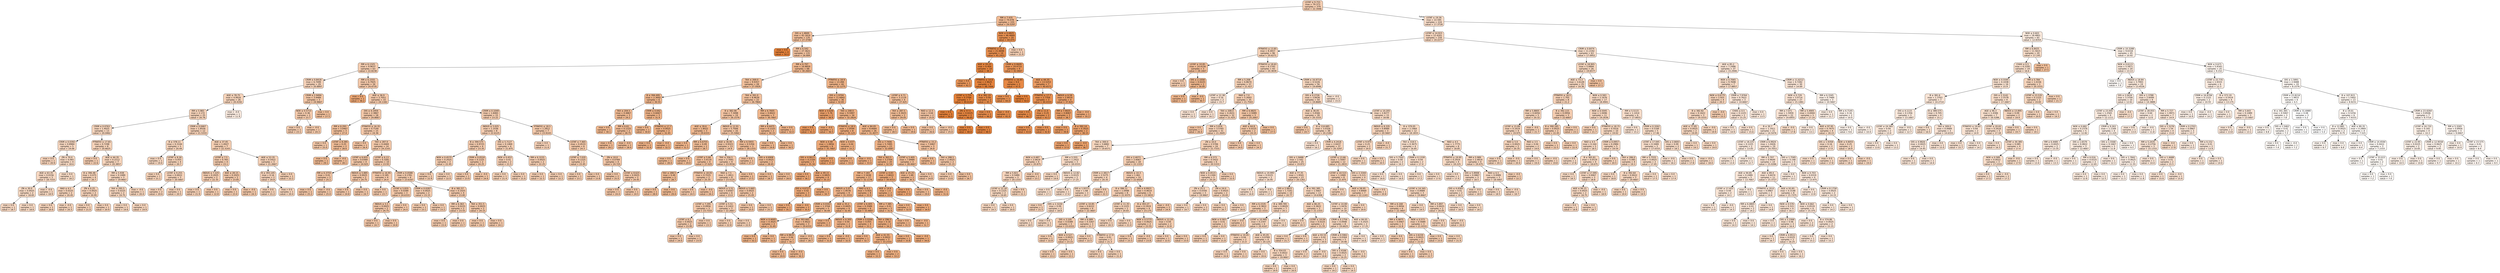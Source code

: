 digraph Tree {
node [shape=box, style="filled, rounded", color="black", fontname=helvetica] ;
edge [fontname=helvetica] ;
0 [label=<LSTAT &le; 9.755<br/>mse = 79.373<br/>samples = 379<br/>value = 22.3446>, fillcolor="#e5813962"] ;
1 [label=<RM &le; 7.435<br/>mse = 74.078<br/>samples = 155<br/>value = 29.5297>, fillcolor="#e581398b"] ;
0 -> 1 [labeldistance=2.5, labelangle=45, headlabel="True"] ;
2 [label=<DIS &le; 1.4849<br/>mse = 42.1819<br/>samples = 135<br/>value = 27.3748>, fillcolor="#e581397f"] ;
1 -> 2 ;
3 [label=<mse = 0.0<br/>samples = 4<br/>value = 50.0>, fillcolor="#e58139ff"] ;
2 -> 3 ;
4 [label=<RM &le; 6.542<br/>mse = 27.3621<br/>samples = 131<br/>value = 26.684>, fillcolor="#e581397b"] ;
2 -> 4 ;
5 [label=<RM &le; 6.1325<br/>mse = 9.9637<br/>samples = 63<br/>value = 22.8238>, fillcolor="#e5813965"] ;
4 -> 5 ;
6 [label=<CRIM &le; 0.8418<br/>mse = 6.7499<br/>samples = 29<br/>value = 20.8897>, fillcolor="#e581395a"] ;
5 -> 6 ;
7 [label=<AGE &le; 78.75<br/>mse = 4.9916<br/>samples = 26<br/>value = 20.4192>, fillcolor="#e5813957"] ;
6 -> 7 ;
8 [label=<RM &le; 5.983<br/>mse = 2.172<br/>samples = 25<br/>value = 20.76>, fillcolor="#e5813959"] ;
7 -> 8 ;
9 [label=<CRIM &le; 0.0763<br/>mse = 1.4025<br/>samples = 13<br/>value = 20.0462>, fillcolor="#e5813955"] ;
8 -> 9 ;
10 [label=<CRIM &le; 0.0392<br/>mse = 0.8984<br/>samples = 5<br/>value = 19.06>, fillcolor="#e5813950"] ;
9 -> 10 ;
11 [label=<mse = 0.0<br/>samples = 1<br/>value = 20.9>, fillcolor="#e581395a"] ;
10 -> 11 ;
12 [label=<ZN &le; 70.0<br/>mse = 0.065<br/>samples = 4<br/>value = 18.6>, fillcolor="#e581394d"] ;
10 -> 12 ;
13 [label=<AGE &le; 63.35<br/>mse = 0.0156<br/>samples = 3<br/>value = 18.7333>, fillcolor="#e581394e"] ;
12 -> 13 ;
14 [label=<ZN &le; 30.0<br/>mse = 0.0025<br/>samples = 2<br/>value = 18.65>, fillcolor="#e581394d"] ;
13 -> 14 ;
15 [label=<mse = 0.0<br/>samples = 1<br/>value = 18.7>, fillcolor="#e581394e"] ;
14 -> 15 ;
16 [label=<mse = 0.0<br/>samples = 1<br/>value = 18.6>, fillcolor="#e581394d"] ;
14 -> 16 ;
17 [label=<mse = -0.0<br/>samples = 1<br/>value = 18.9>, fillcolor="#e581394f"] ;
13 -> 17 ;
18 [label=<mse = 0.0<br/>samples = 1<br/>value = 18.2>, fillcolor="#e581394b"] ;
12 -> 18 ;
19 [label=<PTRATIO &le; 17.65<br/>mse = 0.7298<br/>samples = 8<br/>value = 20.6625>, fillcolor="#e5813959"] ;
9 -> 19 ;
20 [label=<mse = 0.0<br/>samples = 1<br/>value = 22.6>, fillcolor="#e5813964"] ;
19 -> 20 ;
21 [label=<AGE &le; 44.35<br/>mse = 0.2212<br/>samples = 7<br/>value = 20.3857>, fillcolor="#e5813957"] ;
19 -> 21 ;
22 [label=<B &le; 396.48<br/>mse = 0.075<br/>samples = 4<br/>value = 20.7>, fillcolor="#e5813959"] ;
21 -> 22 ;
23 [label=<RAD &le; 4.5<br/>mse = 0.0225<br/>samples = 2<br/>value = 20.45>, fillcolor="#e5813958"] ;
22 -> 23 ;
24 [label=<mse = 0.0<br/>samples = 1<br/>value = 20.6>, fillcolor="#e5813958"] ;
23 -> 24 ;
25 [label=<mse = -0.0<br/>samples = 1<br/>value = 20.3>, fillcolor="#e5813957"] ;
23 -> 25 ;
26 [label=<ZN &le; 6.25<br/>mse = 0.0025<br/>samples = 2<br/>value = 20.95>, fillcolor="#e581395a"] ;
22 -> 26 ;
27 [label=<mse = 0.0<br/>samples = 1<br/>value = 21.0>, fillcolor="#e581395b"] ;
26 -> 27 ;
28 [label=<mse = 0.0<br/>samples = 1<br/>value = 20.9>, fillcolor="#e581395a"] ;
26 -> 28 ;
29 [label=<RM &le; 5.938<br/>mse = 0.1089<br/>samples = 3<br/>value = 19.9667>, fillcolor="#e5813955"] ;
21 -> 29 ;
30 [label=<TAX &le; 295.5<br/>mse = 0.0225<br/>samples = 2<br/>value = 19.75>, fillcolor="#e5813954"] ;
29 -> 30 ;
31 [label=<mse = 0.0<br/>samples = 1<br/>value = 19.6>, fillcolor="#e5813953"] ;
30 -> 31 ;
32 [label=<mse = 0.0<br/>samples = 1<br/>value = 19.9>, fillcolor="#e5813954"] ;
30 -> 32 ;
33 [label=<mse = -0.0<br/>samples = 1<br/>value = 20.4>, fillcolor="#e5813957"] ;
29 -> 33 ;
34 [label=<CRIM &le; 0.0467<br/>mse = 1.8556<br/>samples = 12<br/>value = 21.5333>, fillcolor="#e581395e"] ;
8 -> 34 ;
35 [label=<B &le; 378.11<br/>mse = 0.3144<br/>samples = 5<br/>value = 20.44>, fillcolor="#e5813957"] ;
34 -> 35 ;
36 [label=<mse = 0.0<br/>samples = 1<br/>value = 19.4>, fillcolor="#e5813952"] ;
35 -> 36 ;
37 [label=<LSTAT &le; 8.26<br/>mse = 0.055<br/>samples = 4<br/>value = 20.7>, fillcolor="#e5813959"] ;
35 -> 37 ;
38 [label=<mse = 0.0<br/>samples = 1<br/>value = 21.1>, fillcolor="#e581395b"] ;
37 -> 38 ;
39 [label=<LSTAT &le; 9.255<br/>mse = 0.0022<br/>samples = 3<br/>value = 20.5667>, fillcolor="#e5813958"] ;
37 -> 39 ;
40 [label=<mse = 0.0<br/>samples = 2<br/>value = 20.6>, fillcolor="#e5813958"] ;
39 -> 40 ;
41 [label=<mse = 0.0<br/>samples = 1<br/>value = 20.5>, fillcolor="#e5813958"] ;
39 -> 41 ;
42 [label=<AGE &le; 37.45<br/>mse = 1.4927<br/>samples = 7<br/>value = 22.3143>, fillcolor="#e5813962"] ;
34 -> 42 ;
43 [label=<LSTAT &le; 7.5<br/>mse = 0.765<br/>samples = 4<br/>value = 23.1>, fillcolor="#e5813967"] ;
42 -> 43 ;
44 [label=<INDUS &le; 7.225<br/>mse = 0.2025<br/>samples = 2<br/>value = 22.35>, fillcolor="#e5813962"] ;
43 -> 44 ;
45 [label=<mse = 0.0<br/>samples = 1<br/>value = 21.9>, fillcolor="#e5813960"] ;
44 -> 45 ;
46 [label=<mse = 0.0<br/>samples = 1<br/>value = 22.8>, fillcolor="#e5813965"] ;
44 -> 46 ;
47 [label=<AGE &le; 28.15<br/>mse = 0.2025<br/>samples = 2<br/>value = 23.85>, fillcolor="#e581396b"] ;
43 -> 47 ;
48 [label=<mse = 0.0<br/>samples = 1<br/>value = 23.4>, fillcolor="#e5813968"] ;
47 -> 48 ;
49 [label=<mse = -0.0<br/>samples = 1<br/>value = 24.3>, fillcolor="#e581396d"] ;
47 -> 49 ;
50 [label=<AGE &le; 53.35<br/>mse = 0.5422<br/>samples = 3<br/>value = 21.2667>, fillcolor="#e581395c"] ;
42 -> 50 ;
51 [label=<B &le; 393.145<br/>mse = 0.16<br/>samples = 2<br/>value = 20.8>, fillcolor="#e581395a"] ;
50 -> 51 ;
52 [label=<mse = 0.0<br/>samples = 1<br/>value = 21.2>, fillcolor="#e581395c"] ;
51 -> 52 ;
53 [label=<mse = 0.0<br/>samples = 1<br/>value = 20.4>, fillcolor="#e5813957"] ;
51 -> 53 ;
54 [label=<mse = 0.0<br/>samples = 1<br/>value = 22.2>, fillcolor="#e5813961"] ;
50 -> 54 ;
55 [label=<mse = -0.0<br/>samples = 1<br/>value = 11.9>, fillcolor="#e5813927"] ;
7 -> 55 ;
56 [label=<CRIM &le; 2.9494<br/>mse = 3.4489<br/>samples = 3<br/>value = 24.9667>, fillcolor="#e5813971"] ;
6 -> 56 ;
57 [label=<NOX &le; 0.5715<br/>mse = 0.36<br/>samples = 2<br/>value = 23.7>, fillcolor="#e581396a"] ;
56 -> 57 ;
58 [label=<mse = 0.0<br/>samples = 1<br/>value = 23.1>, fillcolor="#e5813967"] ;
57 -> 58 ;
59 [label=<mse = -0.0<br/>samples = 1<br/>value = 24.3>, fillcolor="#e581396d"] ;
57 -> 59 ;
60 [label=<mse = 0.0<br/>samples = 1<br/>value = 27.5>, fillcolor="#e5813980"] ;
56 -> 60 ;
61 [label=<RM &le; 6.1555<br/>mse = 6.7925<br/>samples = 34<br/>value = 24.4735>, fillcolor="#e581396e"] ;
5 -> 61 ;
62 [label=<mse = 0.0<br/>samples = 1<br/>value = 36.2>, fillcolor="#e58139b1"] ;
61 -> 62 ;
63 [label=<AGE &le; 36.9<br/>mse = 2.7051<br/>samples = 33<br/>value = 24.1182>, fillcolor="#e581396c"] ;
61 -> 63 ;
64 [label=<DIS &le; 4.1959<br/>mse = 2.3867<br/>samples = 18<br/>value = 24.8667>, fillcolor="#e5813971"] ;
63 -> 64 ;
65 [label=<RM &le; 6.293<br/>mse = 3.0467<br/>samples = 3<br/>value = 27.4>, fillcolor="#e581397f"] ;
64 -> 65 ;
66 [label=<mse = 0.0<br/>samples = 1<br/>value = 25.0>, fillcolor="#e5813971"] ;
65 -> 66 ;
67 [label=<LSTAT &le; 8.285<br/>mse = 0.25<br/>samples = 2<br/>value = 28.6>, fillcolor="#e5813986"] ;
65 -> 67 ;
68 [label=<mse = 0.0<br/>samples = 1<br/>value = 29.1>, fillcolor="#e5813989"] ;
67 -> 68 ;
69 [label=<mse = -0.0<br/>samples = 1<br/>value = 28.1>, fillcolor="#e5813983"] ;
67 -> 69 ;
70 [label=<PTRATIO &le; 16.35<br/>mse = 0.7144<br/>samples = 15<br/>value = 24.36>, fillcolor="#e581396e"] ;
64 -> 70 ;
71 [label=<mse = 0.0<br/>samples = 1<br/>value = 26.4>, fillcolor="#e5813979"] ;
70 -> 71 ;
72 [label=<TAX &le; 287.0<br/>mse = 0.4469<br/>samples = 14<br/>value = 24.2143>, fillcolor="#e581396d"] ;
70 -> 72 ;
73 [label=<LSTAT &le; 6.655<br/>mse = 0.0369<br/>samples = 4<br/>value = 24.925>, fillcolor="#e5813971"] ;
72 -> 73 ;
74 [label=<RM &le; 6.3755<br/>mse = 0.01<br/>samples = 2<br/>value = 25.1>, fillcolor="#e5813972"] ;
73 -> 74 ;
75 [label=<mse = 0.0<br/>samples = 1<br/>value = 25.2>, fillcolor="#e5813972"] ;
74 -> 75 ;
76 [label=<mse = -0.0<br/>samples = 1<br/>value = 25.0>, fillcolor="#e5813971"] ;
74 -> 76 ;
77 [label=<INDUS &le; 5.885<br/>mse = 0.0025<br/>samples = 2<br/>value = 24.75>, fillcolor="#e5813970"] ;
73 -> 77 ;
78 [label=<mse = 0.0<br/>samples = 1<br/>value = 24.8>, fillcolor="#e5813970"] ;
77 -> 78 ;
79 [label=<mse = 0.0<br/>samples = 1<br/>value = 24.7>, fillcolor="#e5813970"] ;
77 -> 79 ;
80 [label=<LSTAT &le; 6.13<br/>mse = 0.3281<br/>samples = 10<br/>value = 23.93>, fillcolor="#e581396b"] ;
72 -> 80 ;
81 [label=<PTRATIO &le; 16.95<br/>mse = 0.185<br/>samples = 4<br/>value = 24.4>, fillcolor="#e581396e"] ;
80 -> 81 ;
82 [label=<mse = 0.0<br/>samples = 1<br/>value = 23.7>, fillcolor="#e581396a"] ;
81 -> 82 ;
83 [label=<LSTAT &le; 5.835<br/>mse = 0.0289<br/>samples = 3<br/>value = 24.6333>, fillcolor="#e581396f"] ;
81 -> 83 ;
84 [label=<INDUS &le; 3.3<br/>mse = 0.0025<br/>samples = 2<br/>value = 24.75>, fillcolor="#e5813970"] ;
83 -> 84 ;
85 [label=<mse = 0.0<br/>samples = 1<br/>value = 24.7>, fillcolor="#e5813970"] ;
84 -> 85 ;
86 [label=<mse = 0.0<br/>samples = 1<br/>value = 24.8>, fillcolor="#e5813970"] ;
84 -> 86 ;
87 [label=<mse = 0.0<br/>samples = 1<br/>value = 24.4>, fillcolor="#e581396e"] ;
83 -> 87 ;
88 [label=<CRIM &le; 0.0588<br/>mse = 0.1781<br/>samples = 6<br/>value = 23.6167>, fillcolor="#e5813969"] ;
80 -> 88 ;
89 [label=<CRIM &le; 0.0287<br/>mse = 0.0025<br/>samples = 2<br/>value = 23.15>, fillcolor="#e5813967"] ;
88 -> 89 ;
90 [label=<mse = 0.0<br/>samples = 1<br/>value = 23.1>, fillcolor="#e5813967"] ;
89 -> 90 ;
91 [label=<mse = 0.0<br/>samples = 1<br/>value = 23.2>, fillcolor="#e5813967"] ;
89 -> 91 ;
92 [label=<B &le; 381.57<br/>mse = 0.1025<br/>samples = 4<br/>value = 23.85>, fillcolor="#e581396b"] ;
88 -> 92 ;
93 [label=<RM &le; 6.363<br/>mse = 0.0225<br/>samples = 2<br/>value = 23.55>, fillcolor="#e5813969"] ;
92 -> 93 ;
94 [label=<mse = 0.0<br/>samples = 1<br/>value = 23.4>, fillcolor="#e5813968"] ;
93 -> 94 ;
95 [label=<mse = 0.0<br/>samples = 1<br/>value = 23.7>, fillcolor="#e581396a"] ;
93 -> 95 ;
96 [label=<TAX &le; 351.5<br/>mse = 0.0025<br/>samples = 2<br/>value = 24.15>, fillcolor="#e581396d"] ;
92 -> 96 ;
97 [label=<mse = 0.0<br/>samples = 1<br/>value = 24.2>, fillcolor="#e581396d"] ;
96 -> 97 ;
98 [label=<mse = 0.0<br/>samples = 1<br/>value = 24.1>, fillcolor="#e581396c"] ;
96 -> 98 ;
99 [label=<CRIM &le; 0.1049<br/>mse = 1.6083<br/>samples = 15<br/>value = 23.22>, fillcolor="#e5813967"] ;
63 -> 99 ;
100 [label=<INDUS &le; 5.025<br/>mse = 1.1036<br/>samples = 8<br/>value = 22.6125>, fillcolor="#e5813964"] ;
99 -> 100 ;
101 [label=<B &le; 394.575<br/>mse = 0.9725<br/>samples = 4<br/>value = 23.35>, fillcolor="#e5813968"] ;
100 -> 101 ;
102 [label=<NOX &le; 0.4575<br/>mse = 0.2025<br/>samples = 2<br/>value = 22.45>, fillcolor="#e5813963"] ;
101 -> 102 ;
103 [label=<mse = 0.0<br/>samples = 1<br/>value = 22.9>, fillcolor="#e5813965"] ;
102 -> 103 ;
104 [label=<mse = 0.0<br/>samples = 1<br/>value = 22.0>, fillcolor="#e5813960"] ;
102 -> 104 ;
105 [label=<CRIM &le; 0.0524<br/>mse = 0.1225<br/>samples = 2<br/>value = 24.25>, fillcolor="#e581396d"] ;
101 -> 105 ;
106 [label=<mse = 0.0<br/>samples = 1<br/>value = 23.9>, fillcolor="#e581396b"] ;
105 -> 106 ;
107 [label=<mse = -0.0<br/>samples = 1<br/>value = 24.6>, fillcolor="#e581396f"] ;
105 -> 107 ;
108 [label=<DIS &le; 5.7127<br/>mse = 0.1469<br/>samples = 4<br/>value = 21.875>, fillcolor="#e5813960"] ;
100 -> 108 ;
109 [label=<NOX &le; 0.453<br/>mse = 0.01<br/>samples = 2<br/>value = 21.5>, fillcolor="#e581395e"] ;
108 -> 109 ;
110 [label=<mse = 0.0<br/>samples = 1<br/>value = 21.4>, fillcolor="#e581395d"] ;
109 -> 110 ;
111 [label=<mse = 0.0<br/>samples = 1<br/>value = 21.6>, fillcolor="#e581395e"] ;
109 -> 111 ;
112 [label=<RM &le; 6.3155<br/>mse = 0.0025<br/>samples = 2<br/>value = 22.25>, fillcolor="#e5813962"] ;
108 -> 112 ;
113 [label=<mse = 0.0<br/>samples = 1<br/>value = 22.3>, fillcolor="#e5813962"] ;
112 -> 113 ;
114 [label=<mse = 0.0<br/>samples = 1<br/>value = 22.2>, fillcolor="#e5813961"] ;
112 -> 114 ;
115 [label=<PTRATIO &le; 18.5<br/>mse = 1.2812<br/>samples = 7<br/>value = 23.9143>, fillcolor="#e581396b"] ;
99 -> 115 ;
116 [label=<mse = 0.0<br/>samples = 1<br/>value = 21.6>, fillcolor="#e581395e"] ;
115 -> 116 ;
117 [label=<LSTAT &le; 7.465<br/>mse = 0.4533<br/>samples = 6<br/>value = 24.3>, fillcolor="#e581396d"] ;
115 -> 117 ;
118 [label=<LSTAT &le; 7.035<br/>mse = 0.1225<br/>samples = 2<br/>value = 23.45>, fillcolor="#e5813969"] ;
117 -> 118 ;
119 [label=<mse = 0.0<br/>samples = 1<br/>value = 23.1>, fillcolor="#e5813967"] ;
118 -> 119 ;
120 [label=<mse = 0.0<br/>samples = 1<br/>value = 23.8>, fillcolor="#e581396b"] ;
118 -> 120 ;
121 [label=<ZN &le; 10.0<br/>mse = 0.0769<br/>samples = 4<br/>value = 24.725>, fillcolor="#e5813970"] ;
117 -> 121 ;
122 [label=<mse = 0.0<br/>samples = 2<br/>value = 25.0>, fillcolor="#e5813971"] ;
121 -> 122 ;
123 [label=<LSTAT &le; 8.625<br/>mse = 0.0025<br/>samples = 2<br/>value = 24.45>, fillcolor="#e581396e"] ;
121 -> 123 ;
124 [label=<mse = 0.0<br/>samples = 1<br/>value = 24.4>, fillcolor="#e581396e"] ;
123 -> 124 ;
125 [label=<mse = 0.0<br/>samples = 1<br/>value = 24.5>, fillcolor="#e581396e"] ;
123 -> 125 ;
126 [label=<RM &le; 6.797<br/>mse = 16.8859<br/>samples = 68<br/>value = 30.2603>, fillcolor="#e581398f"] ;
4 -> 126 ;
127 [label=<TAX &le; 269.0<br/>mse = 9.9357<br/>samples = 28<br/>value = 27.5929>, fillcolor="#e5813980"] ;
126 -> 127 ;
128 [label=<B &le; 394.495<br/>mse = 2.3692<br/>samples = 6<br/>value = 30.55>, fillcolor="#e5813991"] ;
127 -> 128 ;
129 [label=<TAX &le; 204.5<br/>mse = 0.4867<br/>samples = 3<br/>value = 29.2>, fillcolor="#e5813989"] ;
128 -> 129 ;
130 [label=<mse = 0.0<br/>samples = 1<br/>value = 30.1>, fillcolor="#e581398e"] ;
129 -> 130 ;
131 [label=<RM &le; 6.61<br/>mse = 0.1225<br/>samples = 2<br/>value = 28.75>, fillcolor="#e5813987"] ;
129 -> 131 ;
132 [label=<mse = 0.0<br/>samples = 1<br/>value = 29.1>, fillcolor="#e5813989"] ;
131 -> 132 ;
133 [label=<mse = -0.0<br/>samples = 1<br/>value = 28.4>, fillcolor="#e5813985"] ;
131 -> 133 ;
134 [label=<CRIM &le; 0.042<br/>mse = 0.6067<br/>samples = 3<br/>value = 31.9>, fillcolor="#e5813998"] ;
128 -> 134 ;
135 [label=<mse = 0.0<br/>samples = 1<br/>value = 30.8>, fillcolor="#e5813992"] ;
134 -> 135 ;
136 [label=<PTRATIO &le; 17.7<br/>mse = 0.0025<br/>samples = 2<br/>value = 32.45>, fillcolor="#e581399c"] ;
134 -> 136 ;
137 [label=<mse = 0.0<br/>samples = 1<br/>value = 32.4>, fillcolor="#e581399b"] ;
136 -> 137 ;
138 [label=<mse = -0.0<br/>samples = 1<br/>value = 32.5>, fillcolor="#e581399c"] ;
136 -> 138 ;
139 [label=<TAX &le; 391.0<br/>mse = 8.9639<br/>samples = 22<br/>value = 26.7864>, fillcolor="#e581397b"] ;
127 -> 139 ;
140 [label=<B &le; 382.06<br/>mse = 7.3498<br/>samples = 19<br/>value = 26.1579>, fillcolor="#e5813978"] ;
139 -> 140 ;
141 [label=<AGE &le; 39.6<br/>mse = 1.8022<br/>samples = 3<br/>value = 29.6333>, fillcolor="#e581398c"] ;
140 -> 141 ;
142 [label=<mse = 0.0<br/>samples = 1<br/>value = 31.5>, fillcolor="#e5813996"] ;
141 -> 142 ;
143 [label=<RM &le; 6.6755<br/>mse = 0.09<br/>samples = 2<br/>value = 28.7>, fillcolor="#e5813986"] ;
141 -> 143 ;
144 [label=<mse = 0.0<br/>samples = 1<br/>value = 28.4>, fillcolor="#e5813985"] ;
143 -> 144 ;
145 [label=<mse = 0.0<br/>samples = 1<br/>value = 29.0>, fillcolor="#e5813988"] ;
143 -> 145 ;
146 [label=<INDUS &le; 12.91<br/>mse = 5.7006<br/>samples = 16<br/>value = 25.5062>, fillcolor="#e5813974"] ;
140 -> 146 ;
147 [label=<AGE &le; 36.95<br/>mse = 4.9323<br/>samples = 13<br/>value = 24.9>, fillcolor="#e5813971"] ;
146 -> 147 ;
148 [label=<LSTAT &le; 5.66<br/>mse = 3.4119<br/>samples = 4<br/>value = 27.025>, fillcolor="#e581397d"] ;
147 -> 148 ;
149 [label=<TAX &le; 288.5<br/>mse = 0.49<br/>samples = 2<br/>value = 28.7>, fillcolor="#e5813986"] ;
148 -> 149 ;
150 [label=<mse = 0.0<br/>samples = 1<br/>value = 28.0>, fillcolor="#e5813982"] ;
149 -> 150 ;
151 [label=<mse = 0.0<br/>samples = 1<br/>value = 29.4>, fillcolor="#e581398a"] ;
149 -> 151 ;
152 [label=<PTRATIO &le; 18.05<br/>mse = 0.7225<br/>samples = 2<br/>value = 25.35>, fillcolor="#e5813973"] ;
148 -> 152 ;
153 [label=<mse = 0.0<br/>samples = 1<br/>value = 24.5>, fillcolor="#e581396e"] ;
152 -> 153 ;
154 [label=<mse = -0.0<br/>samples = 1<br/>value = 26.2>, fillcolor="#e5813978"] ;
152 -> 154 ;
155 [label=<TAX &le; 356.5<br/>mse = 2.7091<br/>samples = 9<br/>value = 23.9556>, fillcolor="#e581396b"] ;
147 -> 155 ;
156 [label=<RAD &le; 7.5<br/>mse = 1.2811<br/>samples = 8<br/>value = 23.5125>, fillcolor="#e5813969"] ;
155 -> 156 ;
157 [label=<INDUS &le; 5.51<br/>mse = 0.6567<br/>samples = 6<br/>value = 23.0>, fillcolor="#e5813966"] ;
156 -> 157 ;
158 [label=<LSTAT &le; 7.295<br/>mse = 0.0956<br/>samples = 3<br/>value = 23.7333>, fillcolor="#e581396a"] ;
157 -> 158 ;
159 [label=<LSTAT &le; 6.1<br/>mse = 0.0025<br/>samples = 2<br/>value = 23.95>, fillcolor="#e581396b"] ;
158 -> 159 ;
160 [label=<mse = 0.0<br/>samples = 1<br/>value = 24.0>, fillcolor="#e581396c"] ;
159 -> 160 ;
161 [label=<mse = 0.0<br/>samples = 1<br/>value = 23.9>, fillcolor="#e581396b"] ;
159 -> 161 ;
162 [label=<mse = 0.0<br/>samples = 1<br/>value = 23.3>, fillcolor="#e5813968"] ;
158 -> 162 ;
163 [label=<LSTAT &le; 5.51<br/>mse = 0.1422<br/>samples = 3<br/>value = 22.2667>, fillcolor="#e5813962"] ;
157 -> 163 ;
164 [label=<mse = 0.0<br/>samples = 1<br/>value = 22.8>, fillcolor="#e5813965"] ;
163 -> 164 ;
165 [label=<mse = 0.0<br/>samples = 2<br/>value = 22.0>, fillcolor="#e5813960"] ;
163 -> 165 ;
166 [label=<INDUS &le; 5.665<br/>mse = 0.0025<br/>samples = 2<br/>value = 25.05>, fillcolor="#e5813972"] ;
156 -> 166 ;
167 [label=<mse = 0.0<br/>samples = 1<br/>value = 25.0>, fillcolor="#e5813971"] ;
166 -> 167 ;
168 [label=<mse = 0.0<br/>samples = 1<br/>value = 25.1>, fillcolor="#e5813972"] ;
166 -> 168 ;
169 [label=<mse = 0.0<br/>samples = 1<br/>value = 27.5>, fillcolor="#e5813980"] ;
155 -> 169 ;
170 [label=<RM &le; 6.5955<br/>mse = 0.5356<br/>samples = 3<br/>value = 28.1333>, fillcolor="#e5813983"] ;
146 -> 170 ;
171 [label=<mse = 0.0<br/>samples = 1<br/>value = 27.1>, fillcolor="#e581397d"] ;
170 -> 171 ;
172 [label=<DIS &le; 4.6908<br/>mse = 0.0025<br/>samples = 2<br/>value = 28.65>, fillcolor="#e5813986"] ;
170 -> 172 ;
173 [label=<mse = 0.0<br/>samples = 1<br/>value = 28.7>, fillcolor="#e5813986"] ;
172 -> 173 ;
174 [label=<mse = 0.0<br/>samples = 1<br/>value = 28.6>, fillcolor="#e5813986"] ;
172 -> 174 ;
175 [label=<RM &le; 6.7605<br/>mse = 0.8422<br/>samples = 3<br/>value = 30.7667>, fillcolor="#e5813992"] ;
139 -> 175 ;
176 [label=<RM &le; 6.6475<br/>mse = 0.1225<br/>samples = 2<br/>value = 30.15>, fillcolor="#e581398f"] ;
175 -> 176 ;
177 [label=<mse = 0.0<br/>samples = 1<br/>value = 29.8>, fillcolor="#e581398d"] ;
176 -> 177 ;
178 [label=<mse = 0.0<br/>samples = 1<br/>value = 30.5>, fillcolor="#e5813990"] ;
176 -> 178 ;
179 [label=<mse = 0.0<br/>samples = 1<br/>value = 32.0>, fillcolor="#e5813999"] ;
175 -> 179 ;
180 [label=<PTRATIO &le; 18.9<br/>mse = 13.284<br/>samples = 40<br/>value = 32.1275>, fillcolor="#e581399a"] ;
126 -> 180 ;
181 [label=<DIS &le; 1.9704<br/>mse = 11.6842<br/>samples = 36<br/>value = 32.65>, fillcolor="#e581399d"] ;
180 -> 181 ;
182 [label=<NOX &le; 0.626<br/>mse = 5.76<br/>samples = 2<br/>value = 38.9>, fillcolor="#e58139c0"] ;
181 -> 182 ;
183 [label=<mse = 0.0<br/>samples = 1<br/>value = 41.3>, fillcolor="#e58139ce"] ;
182 -> 183 ;
184 [label=<mse = -0.0<br/>samples = 1<br/>value = 36.5>, fillcolor="#e58139b2"] ;
182 -> 184 ;
185 [label=<TAX &le; 248.0<br/>mse = 9.5997<br/>samples = 34<br/>value = 32.2824>, fillcolor="#e581399b"] ;
181 -> 185 ;
186 [label=<PTRATIO &le; 18.5<br/>mse = 2.0594<br/>samples = 8<br/>value = 35.125>, fillcolor="#e58139ab"] ;
185 -> 186 ;
187 [label=<NOX &le; 0.48<br/>mse = 1.0856<br/>samples = 6<br/>value = 35.7667>, fillcolor="#e58139ae"] ;
186 -> 187 ;
188 [label=<DIS &le; 4.0613<br/>mse = 0.2104<br/>samples = 5<br/>value = 35.34>, fillcolor="#e58139ac"] ;
187 -> 188 ;
189 [label=<mse = 0.0<br/>samples = 1<br/>value = 36.1>, fillcolor="#e58139b0"] ;
188 -> 189 ;
190 [label=<AGE &le; 49.15<br/>mse = 0.0825<br/>samples = 4<br/>value = 35.15>, fillcolor="#e58139ab"] ;
188 -> 190 ;
191 [label=<DIS &le; 4.6727<br/>mse = 0.02<br/>samples = 3<br/>value = 35.3>, fillcolor="#e58139ac"] ;
190 -> 191 ;
192 [label=<mse = 0.0<br/>samples = 1<br/>value = 35.1>, fillcolor="#e58139ab"] ;
191 -> 192 ;
193 [label=<mse = -0.0<br/>samples = 2<br/>value = 35.4>, fillcolor="#e58139ac"] ;
191 -> 193 ;
194 [label=<mse = 0.0<br/>samples = 1<br/>value = 34.7>, fillcolor="#e58139a8"] ;
190 -> 194 ;
195 [label=<mse = -0.0<br/>samples = 1<br/>value = 37.9>, fillcolor="#e58139ba"] ;
187 -> 195 ;
196 [label=<NOX &le; 0.437<br/>mse = 0.04<br/>samples = 2<br/>value = 33.2>, fillcolor="#e58139a0"] ;
186 -> 196 ;
197 [label=<mse = 0.0<br/>samples = 1<br/>value = 33.0>, fillcolor="#e581399f"] ;
196 -> 197 ;
198 [label=<mse = -0.0<br/>samples = 1<br/>value = 33.4>, fillcolor="#e58139a1"] ;
196 -> 198 ;
199 [label=<AGE &le; 84.05<br/>mse = 8.6684<br/>samples = 26<br/>value = 31.4077>, fillcolor="#e5813996"] ;
185 -> 199 ;
200 [label=<DIS &le; 7.7406<br/>mse = 5.7495<br/>samples = 23<br/>value = 32.0087>, fillcolor="#e5813999"] ;
199 -> 200 ;
201 [label=<TAX &le; 363.5<br/>mse = 3.2704<br/>samples = 20<br/>value = 32.54>, fillcolor="#e581399c"] ;
200 -> 201 ;
202 [label=<RM &le; 7.183<br/>mse = 2.1638<br/>samples = 17<br/>value = 32.1176>, fillcolor="#e581399a"] ;
201 -> 202 ;
203 [label=<INDUS &le; 5.07<br/>mse = 1.9578<br/>samples = 9<br/>value = 31.3333>, fillcolor="#e5813995"] ;
202 -> 203 ;
204 [label=<CRIM &le; 0.0343<br/>mse = 1.3744<br/>samples = 5<br/>value = 30.44>, fillcolor="#e5813990"] ;
203 -> 204 ;
205 [label=<NOX &le; 0.4005<br/>mse = 0.3025<br/>samples = 2<br/>value = 31.65>, fillcolor="#e5813997"] ;
204 -> 205 ;
206 [label=<mse = 0.0<br/>samples = 1<br/>value = 32.2>, fillcolor="#e581399a"] ;
205 -> 206 ;
207 [label=<mse = 0.0<br/>samples = 1<br/>value = 31.1>, fillcolor="#e5813994"] ;
205 -> 207 ;
208 [label=<B &le; 393.665<br/>mse = 0.4622<br/>samples = 3<br/>value = 29.6333>, fillcolor="#e581398c"] ;
204 -> 208 ;
209 [label=<RM &le; 6.9835<br/>mse = 0.04<br/>samples = 2<br/>value = 30.1>, fillcolor="#e581398e"] ;
208 -> 209 ;
210 [label=<mse = 0.0<br/>samples = 1<br/>value = 29.9>, fillcolor="#e581398d"] ;
209 -> 210 ;
211 [label=<mse = -0.0<br/>samples = 1<br/>value = 30.3>, fillcolor="#e581398f"] ;
209 -> 211 ;
212 [label=<mse = -0.0<br/>samples = 1<br/>value = 28.7>, fillcolor="#e5813986"] ;
208 -> 212 ;
213 [label=<AGE &le; 35.2<br/>mse = 0.4425<br/>samples = 4<br/>value = 32.45>, fillcolor="#e581399c"] ;
203 -> 213 ;
214 [label=<mse = 0.0<br/>samples = 2<br/>value = 33.1>, fillcolor="#e581399f"] ;
213 -> 214 ;
215 [label=<INDUS &le; 6.305<br/>mse = 0.04<br/>samples = 2<br/>value = 31.8>, fillcolor="#e5813998"] ;
213 -> 215 ;
216 [label=<mse = 0.0<br/>samples = 1<br/>value = 31.6>, fillcolor="#e5813997"] ;
215 -> 216 ;
217 [label=<mse = -0.0<br/>samples = 1<br/>value = 32.0>, fillcolor="#e5813999"] ;
215 -> 217 ;
218 [label=<RAD &le; 6.5<br/>mse = 0.925<br/>samples = 8<br/>value = 33.0>, fillcolor="#e581399f"] ;
202 -> 218 ;
219 [label=<LSTAT &le; 6.405<br/>mse = 0.3589<br/>samples = 6<br/>value = 33.4667>, fillcolor="#e58139a1"] ;
218 -> 219 ;
220 [label=<CRIM &le; 0.0266<br/>mse = 0.055<br/>samples = 4<br/>value = 33.1>, fillcolor="#e581399f"] ;
219 -> 220 ;
221 [label=<mse = 0.0<br/>samples = 1<br/>value = 32.7>, fillcolor="#e581399d"] ;
220 -> 221 ;
222 [label=<AGE &le; 41.55<br/>mse = 0.0022<br/>samples = 3<br/>value = 33.2333>, fillcolor="#e58139a0"] ;
220 -> 222 ;
223 [label=<mse = 0.0<br/>samples = 1<br/>value = 33.3>, fillcolor="#e58139a0"] ;
222 -> 223 ;
224 [label=<mse = 0.0<br/>samples = 2<br/>value = 33.2>, fillcolor="#e58139a0"] ;
222 -> 224 ;
225 [label=<TAX &le; 296.5<br/>mse = 0.16<br/>samples = 2<br/>value = 34.2>, fillcolor="#e58139a5"] ;
219 -> 225 ;
226 [label=<mse = 0.0<br/>samples = 1<br/>value = 33.8>, fillcolor="#e58139a3"] ;
225 -> 226 ;
227 [label=<mse = -0.0<br/>samples = 1<br/>value = 34.6>, fillcolor="#e58139a8"] ;
225 -> 227 ;
228 [label=<RM &le; 7.385<br/>mse = 0.01<br/>samples = 2<br/>value = 31.6>, fillcolor="#e5813997"] ;
218 -> 228 ;
229 [label=<mse = 0.0<br/>samples = 1<br/>value = 31.5>, fillcolor="#e5813996"] ;
228 -> 229 ;
230 [label=<mse = -0.0<br/>samples = 1<br/>value = 31.7>, fillcolor="#e5813997"] ;
228 -> 230 ;
231 [label=<LSTAT &le; 4.83<br/>mse = 2.8022<br/>samples = 3<br/>value = 34.9333>, fillcolor="#e58139aa"] ;
201 -> 231 ;
232 [label=<AGE &le; 14.6<br/>mse = 1.0<br/>samples = 2<br/>value = 33.9>, fillcolor="#e58139a4"] ;
231 -> 232 ;
233 [label=<mse = 0.0<br/>samples = 1<br/>value = 32.9>, fillcolor="#e581399e"] ;
232 -> 233 ;
234 [label=<mse = 0.0<br/>samples = 1<br/>value = 34.9>, fillcolor="#e58139a9"] ;
232 -> 234 ;
235 [label=<mse = 0.0<br/>samples = 1<br/>value = 37.0>, fillcolor="#e58139b5"] ;
231 -> 235 ;
236 [label=<LSTAT &le; 5.405<br/>mse = 7.8489<br/>samples = 3<br/>value = 28.4667>, fillcolor="#e5813985"] ;
200 -> 236 ;
237 [label=<AGE &le; 25.25<br/>mse = 1.69<br/>samples = 2<br/>value = 30.3>, fillcolor="#e581398f"] ;
236 -> 237 ;
238 [label=<mse = 0.0<br/>samples = 1<br/>value = 29.0>, fillcolor="#e5813988"] ;
237 -> 238 ;
239 [label=<mse = -0.0<br/>samples = 1<br/>value = 31.6>, fillcolor="#e5813997"] ;
237 -> 239 ;
240 [label=<mse = 0.0<br/>samples = 1<br/>value = 24.8>, fillcolor="#e5813970"] ;
236 -> 240 ;
241 [label=<PTRATIO &le; 15.2<br/>mse = 7.0467<br/>samples = 3<br/>value = 26.8>, fillcolor="#e581397c"] ;
199 -> 241 ;
242 [label=<mse = 0.0<br/>samples = 1<br/>value = 30.1>, fillcolor="#e581398e"] ;
241 -> 242 ;
243 [label=<TAX &le; 288.5<br/>mse = 2.4025<br/>samples = 2<br/>value = 25.15>, fillcolor="#e5813972"] ;
241 -> 243 ;
244 [label=<mse = 0.0<br/>samples = 1<br/>value = 23.6>, fillcolor="#e5813969"] ;
243 -> 244 ;
245 [label=<mse = 0.0<br/>samples = 1<br/>value = 26.7>, fillcolor="#e581397b"] ;
243 -> 245 ;
246 [label=<LSTAT &le; 4.71<br/>mse = 3.1119<br/>samples = 4<br/>value = 27.425>, fillcolor="#e581397f"] ;
180 -> 246 ;
247 [label=<TAX &le; 287.5<br/>mse = 0.3025<br/>samples = 2<br/>value = 29.05>, fillcolor="#e5813988"] ;
246 -> 247 ;
248 [label=<mse = 0.0<br/>samples = 1<br/>value = 28.5>, fillcolor="#e5813985"] ;
247 -> 248 ;
249 [label=<mse = 0.0<br/>samples = 1<br/>value = 29.6>, fillcolor="#e581398b"] ;
247 -> 249 ;
250 [label=<RAD &le; 12.5<br/>mse = 0.64<br/>samples = 2<br/>value = 25.8>, fillcolor="#e5813976"] ;
246 -> 250 ;
251 [label=<mse = 0.0<br/>samples = 1<br/>value = 26.6>, fillcolor="#e581397a"] ;
250 -> 251 ;
252 [label=<mse = -0.0<br/>samples = 1<br/>value = 25.0>, fillcolor="#e5813971"] ;
250 -> 252 ;
253 [label=<NOX &le; 0.6825<br/>mse = 46.4669<br/>samples = 20<br/>value = 44.075>, fillcolor="#e58139dd"] ;
1 -> 253 ;
254 [label=<PTRATIO &le; 15.4<br/>mse = 21.6698<br/>samples = 19<br/>value = 45.2421>, fillcolor="#e58139e4"] ;
253 -> 254 ;
255 [label=<AGE &le; 20.25<br/>mse = 6.404<br/>samples = 10<br/>value = 48.1>, fillcolor="#e58139f4"] ;
254 -> 255 ;
256 [label=<mse = 0.0<br/>samples = 1<br/>value = 42.3>, fillcolor="#e58139d3"] ;
255 -> 256 ;
257 [label=<PTRATIO &le; 14.8<br/>mse = 2.9625<br/>samples = 9<br/>value = 48.7444>, fillcolor="#e58139f8"] ;
255 -> 257 ;
258 [label=<LSTAT &le; 3.755<br/>mse = 0.3784<br/>samples = 7<br/>value = 49.6143>, fillcolor="#e58139fd"] ;
257 -> 258 ;
259 [label=<mse = 0.0<br/>samples = 5<br/>value = 50.0>, fillcolor="#e58139ff"] ;
258 -> 259 ;
260 [label=<ZN &le; 57.5<br/>mse = 0.0225<br/>samples = 2<br/>value = 48.65>, fillcolor="#e58139f7"] ;
258 -> 260 ;
261 [label=<mse = 0.0<br/>samples = 1<br/>value = 48.8>, fillcolor="#e58139f8"] ;
260 -> 261 ;
262 [label=<mse = 0.0<br/>samples = 1<br/>value = 48.5>, fillcolor="#e58139f6"] ;
260 -> 262 ;
263 [label=<B &le; 382.19<br/>mse = 0.09<br/>samples = 2<br/>value = 45.7>, fillcolor="#e58139e7"] ;
257 -> 263 ;
264 [label=<mse = 0.0<br/>samples = 1<br/>value = 46.0>, fillcolor="#e58139e8"] ;
263 -> 264 ;
265 [label=<mse = -0.0<br/>samples = 1<br/>value = 45.4>, fillcolor="#e58139e5"] ;
263 -> 265 ;
266 [label=<CRIM &le; 0.0609<br/>mse = 19.4733<br/>samples = 9<br/>value = 42.0667>, fillcolor="#e58139d2"] ;
254 -> 266 ;
267 [label=<PTRATIO &le; 16.85<br/>mse = 9.0<br/>samples = 2<br/>value = 47.0>, fillcolor="#e58139ee"] ;
266 -> 267 ;
268 [label=<mse = 0.0<br/>samples = 1<br/>value = 44.0>, fillcolor="#e58139dd"] ;
267 -> 268 ;
269 [label=<mse = 0.0<br/>samples = 1<br/>value = 50.0>, fillcolor="#e58139ff"] ;
267 -> 269 ;
270 [label=<AGE &le; 44.35<br/>mse = 13.5253<br/>samples = 7<br/>value = 40.6571>, fillcolor="#e58139ca"] ;
266 -> 270 ;
271 [label=<PTRATIO &le; 17.7<br/>mse = 2.7356<br/>samples = 3<br/>value = 44.4333>, fillcolor="#e58139df"] ;
270 -> 271 ;
272 [label=<mse = 0.0<br/>samples = 1<br/>value = 46.7>, fillcolor="#e58139ec"] ;
271 -> 272 ;
273 [label=<ZN &le; 11.0<br/>mse = 0.25<br/>samples = 2<br/>value = 43.3>, fillcolor="#e58139d9"] ;
271 -> 273 ;
274 [label=<mse = 0.0<br/>samples = 1<br/>value = 43.8>, fillcolor="#e58139dc"] ;
273 -> 274 ;
275 [label=<mse = 0.0<br/>samples = 1<br/>value = 42.8>, fillcolor="#e58139d6"] ;
273 -> 275 ;
276 [label=<INDUS &le; 6.58<br/>mse = 2.9019<br/>samples = 4<br/>value = 37.825>, fillcolor="#e58139ba"] ;
270 -> 276 ;
277 [label=<RM &le; 7.9025<br/>mse = 0.8067<br/>samples = 3<br/>value = 38.7>, fillcolor="#e58139bf"] ;
276 -> 277 ;
278 [label=<mse = 0.0<br/>samples = 1<br/>value = 39.8>, fillcolor="#e58139c5"] ;
277 -> 278 ;
279 [label=<B &le; 392.14<br/>mse = 0.3025<br/>samples = 2<br/>value = 38.15>, fillcolor="#e58139bc"] ;
277 -> 279 ;
280 [label=<mse = 0.0<br/>samples = 1<br/>value = 37.6>, fillcolor="#e58139b9"] ;
279 -> 280 ;
281 [label=<mse = -0.0<br/>samples = 1<br/>value = 38.7>, fillcolor="#e58139bf"] ;
279 -> 281 ;
282 [label=<mse = -0.0<br/>samples = 1<br/>value = 35.2>, fillcolor="#e58139ab"] ;
276 -> 282 ;
283 [label=<mse = 0.0<br/>samples = 1<br/>value = 21.9>, fillcolor="#e5813960"] ;
253 -> 283 ;
284 [label=<LSTAT &le; 19.26<br/>mse = 22.595<br/>samples = 224<br/>value = 17.3728>, fillcolor="#e5813946"] ;
0 -> 284 [labeldistance=2.5, labelangle=-45, headlabel="False"] ;
285 [label=<LSTAT &le; 14.915<br/>mse = 12.4201<br/>samples = 159<br/>value = 19.2277>, fillcolor="#e5813951"] ;
284 -> 285 ;
286 [label=<PTRATIO &le; 13.85<br/>mse = 8.2657<br/>samples = 96<br/>value = 20.6271>, fillcolor="#e5813959"] ;
285 -> 286 ;
287 [label=<LSTAT &le; 10.85<br/>mse = 14.4156<br/>samples = 3<br/>value = 28.1667>, fillcolor="#e5813983"] ;
286 -> 287 ;
288 [label=<mse = 0.0<br/>samples = 1<br/>value = 22.8>, fillcolor="#e5813965"] ;
287 -> 288 ;
289 [label=<DIS &le; 2.1058<br/>mse = 0.0225<br/>samples = 2<br/>value = 30.85>, fillcolor="#e5813992"] ;
287 -> 289 ;
290 [label=<mse = 0.0<br/>samples = 1<br/>value = 31.0>, fillcolor="#e5813993"] ;
289 -> 290 ;
291 [label=<mse = -0.0<br/>samples = 1<br/>value = 30.7>, fillcolor="#e5813992"] ;
289 -> 291 ;
292 [label=<PTRATIO &le; 18.65<br/>mse = 6.1745<br/>samples = 93<br/>value = 20.3839>, fillcolor="#e5813957"] ;
286 -> 292 ;
293 [label=<RM &le; 5.208<br/>mse = 6.8674<br/>samples = 37<br/>value = 21.427>, fillcolor="#e581395d"] ;
292 -> 293 ;
294 [label=<LSTAT &le; 12.38<br/>mse = 0.16<br/>samples = 2<br/>value = 15.7>, fillcolor="#e581393d"] ;
293 -> 294 ;
295 [label=<mse = 0.0<br/>samples = 1<br/>value = 15.3>, fillcolor="#e581393a"] ;
294 -> 295 ;
296 [label=<mse = 0.0<br/>samples = 1<br/>value = 16.1>, fillcolor="#e581393f"] ;
294 -> 296 ;
297 [label=<RAD &le; 7.0<br/>mse = 5.2693<br/>samples = 35<br/>value = 21.7543>, fillcolor="#e581395f"] ;
293 -> 297 ;
298 [label=<TAX &le; 208.0<br/>mse = 4.2631<br/>samples = 32<br/>value = 21.425>, fillcolor="#e581395d"] ;
297 -> 298 ;
299 [label=<mse = 0.0<br/>samples = 1<br/>value = 26.4>, fillcolor="#e5813979"] ;
298 -> 299 ;
300 [label=<RM &le; 5.876<br/>mse = 3.5765<br/>samples = 31<br/>value = 21.2645>, fillcolor="#e581395c"] ;
298 -> 300 ;
301 [label=<TAX &le; 300.0<br/>mse = 3.6882<br/>samples = 7<br/>value = 19.6571>, fillcolor="#e5813953"] ;
300 -> 301 ;
302 [label=<NOX &le; 0.487<br/>mse = 2.0619<br/>samples = 4<br/>value = 20.875>, fillcolor="#e581395a"] ;
301 -> 302 ;
303 [label=<RM &le; 5.821<br/>mse = 0.5489<br/>samples = 3<br/>value = 20.1333>, fillcolor="#e5813956"] ;
302 -> 303 ;
304 [label=<LSTAT &le; 12.18<br/>mse = 0.1225<br/>samples = 2<br/>value = 19.65>, fillcolor="#e5813953"] ;
303 -> 304 ;
305 [label=<mse = 0.0<br/>samples = 1<br/>value = 19.3>, fillcolor="#e5813951"] ;
304 -> 305 ;
306 [label=<mse = 0.0<br/>samples = 1<br/>value = 20.0>, fillcolor="#e5813955"] ;
304 -> 306 ;
307 [label=<mse = 0.0<br/>samples = 1<br/>value = 21.1>, fillcolor="#e581395b"] ;
303 -> 307 ;
308 [label=<mse = -0.0<br/>samples = 1<br/>value = 23.1>, fillcolor="#e5813967"] ;
302 -> 308 ;
309 [label=<RM &le; 5.555<br/>mse = 1.2422<br/>samples = 3<br/>value = 18.0333>, fillcolor="#e581394a"] ;
301 -> 309 ;
310 [label=<mse = 0.0<br/>samples = 1<br/>value = 19.6>, fillcolor="#e5813953"] ;
309 -> 310 ;
311 [label=<INDUS &le; 12.82<br/>mse = 0.0225<br/>samples = 2<br/>value = 17.25>, fillcolor="#e5813945"] ;
309 -> 311 ;
312 [label=<mse = 0.0<br/>samples = 1<br/>value = 17.1>, fillcolor="#e5813945"] ;
311 -> 312 ;
313 [label=<mse = 0.0<br/>samples = 1<br/>value = 17.4>, fillcolor="#e5813946"] ;
311 -> 313 ;
314 [label=<ZN &le; 10.0<br/>mse = 2.5706<br/>samples = 24<br/>value = 21.7333>, fillcolor="#e581395f"] ;
300 -> 314 ;
315 [label=<DIS &le; 2.4073<br/>mse = 2.6067<br/>samples = 18<br/>value = 22.1333>, fillcolor="#e5813961"] ;
314 -> 315 ;
316 [label=<CRIM &le; 2.3817<br/>mse = 2.5275<br/>samples = 4<br/>value = 20.35>, fillcolor="#e5813957"] ;
315 -> 316 ;
317 [label=<DIS &le; 1.9373<br/>mse = 1.68<br/>samples = 3<br/>value = 19.7>, fillcolor="#e5813953"] ;
316 -> 317 ;
318 [label=<mse = 0.0<br/>samples = 1<br/>value = 21.5>, fillcolor="#e581395e"] ;
317 -> 318 ;
319 [label=<DIS &le; 2.3226<br/>mse = 0.09<br/>samples = 2<br/>value = 18.8>, fillcolor="#e581394e"] ;
317 -> 319 ;
320 [label=<mse = 0.0<br/>samples = 1<br/>value = 18.5>, fillcolor="#e581394c"] ;
319 -> 320 ;
321 [label=<mse = 0.0<br/>samples = 1<br/>value = 19.1>, fillcolor="#e5813950"] ;
319 -> 321 ;
322 [label=<mse = 0.0<br/>samples = 1<br/>value = 22.3>, fillcolor="#e5813962"] ;
316 -> 322 ;
323 [label=<INDUS &le; 10.3<br/>mse = 1.461<br/>samples = 14<br/>value = 22.6429>, fillcolor="#e5813964"] ;
315 -> 323 ;
324 [label=<B &le; 396.11<br/>mse = 1.0498<br/>samples = 8<br/>value = 21.9375>, fillcolor="#e5813960"] ;
323 -> 324 ;
325 [label=<LSTAT &le; 10.85<br/>mse = 0.6222<br/>samples = 6<br/>value = 22.3667>, fillcolor="#e5813962"] ;
324 -> 325 ;
326 [label=<DIS &le; 3.105<br/>mse = 0.0289<br/>samples = 3<br/>value = 23.0333>, fillcolor="#e5813966"] ;
325 -> 326 ;
327 [label=<mse = 0.0<br/>samples = 1<br/>value = 22.8>, fillcolor="#e5813965"] ;
326 -> 327 ;
328 [label=<NOX &le; 0.527<br/>mse = 0.0025<br/>samples = 2<br/>value = 23.15>, fillcolor="#e5813967"] ;
326 -> 328 ;
329 [label=<mse = 0.0<br/>samples = 1<br/>value = 23.2>, fillcolor="#e5813967"] ;
328 -> 329 ;
330 [label=<mse = 0.0<br/>samples = 1<br/>value = 23.1>, fillcolor="#e5813967"] ;
328 -> 330 ;
331 [label=<RM &le; 6.089<br/>mse = 0.3267<br/>samples = 3<br/>value = 21.7>, fillcolor="#e581395f"] ;
325 -> 331 ;
332 [label=<mse = 0.0<br/>samples = 1<br/>value = 22.5>, fillcolor="#e5813963"] ;
331 -> 332 ;
333 [label=<PTRATIO &le; 17.9<br/>mse = 0.01<br/>samples = 2<br/>value = 21.3>, fillcolor="#e581395c"] ;
331 -> 333 ;
334 [label=<mse = 0.0<br/>samples = 1<br/>value = 21.2>, fillcolor="#e581395c"] ;
333 -> 334 ;
335 [label=<mse = 0.0<br/>samples = 1<br/>value = 21.4>, fillcolor="#e581395d"] ;
333 -> 335 ;
336 [label=<LSTAT &le; 11.35<br/>mse = 0.1225<br/>samples = 2<br/>value = 20.65>, fillcolor="#e5813959"] ;
324 -> 336 ;
337 [label=<mse = 0.0<br/>samples = 1<br/>value = 20.3>, fillcolor="#e5813957"] ;
336 -> 337 ;
338 [label=<mse = 0.0<br/>samples = 1<br/>value = 21.0>, fillcolor="#e581395b"] ;
336 -> 338 ;
339 [label=<DIS &le; 4.0923<br/>mse = 0.4614<br/>samples = 6<br/>value = 23.5833>, fillcolor="#e5813969"] ;
323 -> 339 ;
340 [label=<B &le; 393.27<br/>mse = 0.1919<br/>samples = 4<br/>value = 23.175>, fillcolor="#e5813967"] ;
339 -> 340 ;
341 [label=<NOX &le; 0.5775<br/>mse = 0.0625<br/>samples = 2<br/>value = 23.55>, fillcolor="#e5813969"] ;
340 -> 341 ;
342 [label=<mse = 0.0<br/>samples = 1<br/>value = 23.3>, fillcolor="#e5813968"] ;
341 -> 342 ;
343 [label=<mse = -0.0<br/>samples = 1<br/>value = 23.8>, fillcolor="#e581396b"] ;
341 -> 343 ;
344 [label=<INDUS &le; 12.24<br/>mse = 0.04<br/>samples = 2<br/>value = 22.8>, fillcolor="#e5813965"] ;
340 -> 344 ;
345 [label=<mse = 0.0<br/>samples = 1<br/>value = 22.6>, fillcolor="#e5813964"] ;
344 -> 345 ;
346 [label=<mse = 0.0<br/>samples = 1<br/>value = 23.0>, fillcolor="#e5813966"] ;
344 -> 346 ;
347 [label=<mse = -0.0<br/>samples = 2<br/>value = 24.4>, fillcolor="#e581396e"] ;
339 -> 347 ;
348 [label=<RM &le; 6.573<br/>mse = 0.5422<br/>samples = 6<br/>value = 20.5333>, fillcolor="#e5813958"] ;
314 -> 348 ;
349 [label=<NOX &le; 0.4515<br/>mse = 0.1344<br/>samples = 5<br/>value = 20.24>, fillcolor="#e5813956"] ;
348 -> 349 ;
350 [label=<ZN &le; 25.5<br/>mse = 0.0356<br/>samples = 3<br/>value = 19.9667>, fillcolor="#e5813955"] ;
349 -> 350 ;
351 [label=<mse = 0.0<br/>samples = 1<br/>value = 19.7>, fillcolor="#e5813953"] ;
350 -> 351 ;
352 [label=<mse = 0.0<br/>samples = 2<br/>value = 20.1>, fillcolor="#e5813956"] ;
350 -> 352 ;
353 [label=<ZN &le; 24.0<br/>mse = 0.0025<br/>samples = 2<br/>value = 20.65>, fillcolor="#e5813959"] ;
349 -> 353 ;
354 [label=<mse = 0.0<br/>samples = 1<br/>value = 20.7>, fillcolor="#e5813959"] ;
353 -> 354 ;
355 [label=<mse = 0.0<br/>samples = 1<br/>value = 20.6>, fillcolor="#e5813958"] ;
353 -> 355 ;
356 [label=<mse = 0.0<br/>samples = 1<br/>value = 22.0>, fillcolor="#e5813960"] ;
348 -> 356 ;
357 [label=<RM &le; 6.4825<br/>mse = 2.5089<br/>samples = 3<br/>value = 25.2667>, fillcolor="#e5813973"] ;
297 -> 357 ;
358 [label=<AGE &le; 64.8<br/>mse = 0.0225<br/>samples = 2<br/>value = 24.15>, fillcolor="#e581396d"] ;
357 -> 358 ;
359 [label=<mse = 0.0<br/>samples = 1<br/>value = 24.0>, fillcolor="#e581396c"] ;
358 -> 359 ;
360 [label=<mse = 0.0<br/>samples = 1<br/>value = 24.3>, fillcolor="#e581396d"] ;
358 -> 360 ;
361 [label=<mse = 0.0<br/>samples = 1<br/>value = 27.5>, fillcolor="#e5813980"] ;
357 -> 361 ;
362 [label=<CRIM &le; 16.9714<br/>mse = 4.5226<br/>samples = 56<br/>value = 19.6946>, fillcolor="#e5813953"] ;
292 -> 362 ;
363 [label=<DIS &le; 4.2726<br/>mse = 3.8436<br/>samples = 54<br/>value = 19.8685>, fillcolor="#e5813954"] ;
362 -> 363 ;
364 [label=<AGE &le; 36.05<br/>mse = 3.4566<br/>samples = 39<br/>value = 20.3333>, fillcolor="#e5813957"] ;
363 -> 364 ;
365 [label=<mse = 0.0<br/>samples = 1<br/>value = 24.7>, fillcolor="#e5813970"] ;
364 -> 365 ;
366 [label=<B &le; 114.685<br/>mse = 3.0326<br/>samples = 38<br/>value = 20.2184>, fillcolor="#e5813956"] ;
364 -> 366 ;
367 [label=<mse = 0.0<br/>samples = 1<br/>value = 16.1>, fillcolor="#e581393f"] ;
366 -> 367 ;
368 [label=<CRIM &le; 4.2418<br/>mse = 2.6437<br/>samples = 37<br/>value = 20.3297>, fillcolor="#e5813957"] ;
366 -> 368 ;
369 [label=<DIS &le; 1.9488<br/>mse = 2.542<br/>samples = 25<br/>value = 19.872>, fillcolor="#e5813954"] ;
368 -> 369 ;
370 [label=<INDUS &le; 19.995<br/>mse = 0.0225<br/>samples = 2<br/>value = 16.95>, fillcolor="#e5813944"] ;
369 -> 370 ;
371 [label=<mse = 0.0<br/>samples = 1<br/>value = 16.8>, fillcolor="#e5813943"] ;
370 -> 371 ;
372 [label=<mse = -0.0<br/>samples = 1<br/>value = 17.1>, fillcolor="#e5813945"] ;
370 -> 372 ;
373 [label=<AGE &le; 77.35<br/>mse = 1.9541<br/>samples = 23<br/>value = 20.1261>, fillcolor="#e5813956"] ;
369 -> 373 ;
374 [label=<DIS &le; 2.9815<br/>mse = 1.7241<br/>samples = 10<br/>value = 20.77>, fillcolor="#e5813959"] ;
373 -> 374 ;
375 [label=<RM &le; 6.1535<br/>mse = 0.3822<br/>samples = 3<br/>value = 22.3333>, fillcolor="#e5813962"] ;
374 -> 375 ;
376 [label=<NOX &le; 0.583<br/>mse = 0.01<br/>samples = 2<br/>value = 21.9>, fillcolor="#e5813960"] ;
375 -> 376 ;
377 [label=<mse = 0.0<br/>samples = 1<br/>value = 22.0>, fillcolor="#e5813960"] ;
376 -> 377 ;
378 [label=<mse = 0.0<br/>samples = 1<br/>value = 21.8>, fillcolor="#e581395f"] ;
376 -> 378 ;
379 [label=<mse = -0.0<br/>samples = 1<br/>value = 23.2>, fillcolor="#e5813967"] ;
375 -> 379 ;
380 [label=<B &le; 389.785<br/>mse = 0.8029<br/>samples = 7<br/>value = 20.1>, fillcolor="#e5813956"] ;
374 -> 380 ;
381 [label=<LSTAT &le; 10.995<br/>mse = 0.2347<br/>samples = 6<br/>value = 20.4167>, fillcolor="#e5813957"] ;
380 -> 381 ;
382 [label=<PTRATIO &le; 19.45<br/>mse = 0.04<br/>samples = 2<br/>value = 21.0>, fillcolor="#e581395b"] ;
381 -> 382 ;
383 [label=<mse = 0.0<br/>samples = 1<br/>value = 20.8>, fillcolor="#e581395a"] ;
382 -> 383 ;
384 [label=<mse = 0.0<br/>samples = 1<br/>value = 21.2>, fillcolor="#e581395c"] ;
382 -> 384 ;
385 [label=<AGE &le; 45.05<br/>mse = 0.0769<br/>samples = 4<br/>value = 20.125>, fillcolor="#e5813956"] ;
381 -> 385 ;
386 [label=<mse = 0.0<br/>samples = 1<br/>value = 20.6>, fillcolor="#e5813958"] ;
385 -> 386 ;
387 [label=<B &le; 354.03<br/>mse = 0.0022<br/>samples = 3<br/>value = 19.9667>, fillcolor="#e5813955"] ;
385 -> 387 ;
388 [label=<mse = 0.0<br/>samples = 1<br/>value = 19.9>, fillcolor="#e5813954"] ;
387 -> 388 ;
389 [label=<mse = 0.0<br/>samples = 2<br/>value = 20.0>, fillcolor="#e5813955"] ;
387 -> 389 ;
390 [label=<mse = 0.0<br/>samples = 1<br/>value = 18.2>, fillcolor="#e581394b"] ;
380 -> 390 ;
391 [label=<B &le; 391.385<br/>mse = 1.5667<br/>samples = 13<br/>value = 19.6308>, fillcolor="#e5813953"] ;
373 -> 391 ;
392 [label=<AGE &le; 86.25<br/>mse = 0.3622<br/>samples = 3<br/>value = 21.1333>, fillcolor="#e581395b"] ;
391 -> 392 ;
393 [label=<mse = 0.0<br/>samples = 1<br/>value = 20.3>, fillcolor="#e5813957"] ;
392 -> 393 ;
394 [label=<LSTAT &le; 14.04<br/>mse = 0.0225<br/>samples = 2<br/>value = 21.55>, fillcolor="#e581395e"] ;
392 -> 394 ;
395 [label=<mse = 0.0<br/>samples = 1<br/>value = 21.7>, fillcolor="#e581395f"] ;
394 -> 395 ;
396 [label=<mse = 0.0<br/>samples = 1<br/>value = 21.4>, fillcolor="#e581395d"] ;
394 -> 396 ;
397 [label=<LSTAT &le; 14.08<br/>mse = 1.0476<br/>samples = 10<br/>value = 19.18>, fillcolor="#e5813950"] ;
391 -> 397 ;
398 [label=<CRIM &le; 0.1756<br/>mse = 0.0948<br/>samples = 8<br/>value = 19.6625>, fillcolor="#e5813953"] ;
397 -> 398 ;
399 [label=<AGE &le; 93.55<br/>mse = 0.02<br/>samples = 3<br/>value = 20.0>, fillcolor="#e5813955"] ;
398 -> 399 ;
400 [label=<mse = 0.0<br/>samples = 2<br/>value = 20.1>, fillcolor="#e5813956"] ;
399 -> 400 ;
401 [label=<mse = -0.0<br/>samples = 1<br/>value = 19.8>, fillcolor="#e5813954"] ;
399 -> 401 ;
402 [label=<CRIM &le; 0.5961<br/>mse = 0.0304<br/>samples = 5<br/>value = 19.46>, fillcolor="#e5813952"] ;
398 -> 402 ;
403 [label=<DIS &le; 2.4166<br/>mse = 0.0025<br/>samples = 2<br/>value = 19.25>, fillcolor="#e5813951"] ;
402 -> 403 ;
404 [label=<mse = 0.0<br/>samples = 1<br/>value = 19.2>, fillcolor="#e5813950"] ;
403 -> 404 ;
405 [label=<mse = 0.0<br/>samples = 1<br/>value = 19.3>, fillcolor="#e5813951"] ;
403 -> 405 ;
406 [label=<mse = -0.0<br/>samples = 3<br/>value = 19.6>, fillcolor="#e5813953"] ;
402 -> 406 ;
407 [label=<AGE &le; 84.05<br/>mse = 0.2025<br/>samples = 2<br/>value = 17.25>, fillcolor="#e5813945"] ;
397 -> 407 ;
408 [label=<mse = 0.0<br/>samples = 1<br/>value = 16.8>, fillcolor="#e5813943"] ;
407 -> 408 ;
409 [label=<mse = 0.0<br/>samples = 1<br/>value = 17.7>, fillcolor="#e5813948"] ;
407 -> 409 ;
410 [label=<LSTAT &le; 13.66<br/>mse = 1.5097<br/>samples = 12<br/>value = 21.2833>, fillcolor="#e581395c"] ;
368 -> 410 ;
411 [label=<LSTAT &le; 10.515<br/>mse = 1.1069<br/>samples = 8<br/>value = 21.875>, fillcolor="#e5813960"] ;
410 -> 411 ;
412 [label=<mse = 0.0<br/>samples = 1<br/>value = 20.2>, fillcolor="#e5813956"] ;
411 -> 412 ;
413 [label=<AGE &le; 58.95<br/>mse = 0.8069<br/>samples = 7<br/>value = 22.1143>, fillcolor="#e5813961"] ;
411 -> 413 ;
414 [label=<mse = 0.0<br/>samples = 1<br/>value = 20.6>, fillcolor="#e5813958"] ;
413 -> 414 ;
415 [label=<RM &le; 6.168<br/>mse = 0.4956<br/>samples = 6<br/>value = 22.3667>, fillcolor="#e5813962"] ;
413 -> 415 ;
416 [label=<RM &le; 4.9875<br/>mse = 0.0467<br/>samples = 3<br/>value = 22.8>, fillcolor="#e5813965"] ;
415 -> 416 ;
417 [label=<mse = 0.0<br/>samples = 1<br/>value = 23.1>, fillcolor="#e5813967"] ;
416 -> 417 ;
418 [label=<DIS &le; 2.6159<br/>mse = 0.0025<br/>samples = 2<br/>value = 22.65>, fillcolor="#e5813964"] ;
416 -> 418 ;
419 [label=<mse = 0.0<br/>samples = 1<br/>value = 22.6>, fillcolor="#e5813964"] ;
418 -> 419 ;
420 [label=<mse = 0.0<br/>samples = 1<br/>value = 22.7>, fillcolor="#e5813964"] ;
418 -> 420 ;
421 [label=<NOX &le; 0.573<br/>mse = 0.5689<br/>samples = 3<br/>value = 21.9333>, fillcolor="#e5813960"] ;
415 -> 421 ;
422 [label=<mse = 0.0<br/>samples = 1<br/>value = 23.0>, fillcolor="#e5813966"] ;
421 -> 422 ;
423 [label=<mse = 0.0<br/>samples = 2<br/>value = 21.4>, fillcolor="#e581395d"] ;
421 -> 423 ;
424 [label=<DIS &le; 2.3344<br/>mse = 0.215<br/>samples = 4<br/>value = 20.1>, fillcolor="#e5813956"] ;
410 -> 424 ;
425 [label=<mse = 0.0<br/>samples = 1<br/>value = 20.8>, fillcolor="#e581395a"] ;
424 -> 425 ;
426 [label=<LSTAT &le; 14.345<br/>mse = 0.0689<br/>samples = 3<br/>value = 19.8667>, fillcolor="#e5813954"] ;
424 -> 426 ;
427 [label=<mse = 0.0<br/>samples = 1<br/>value = 19.5>, fillcolor="#e5813952"] ;
426 -> 427 ;
428 [label=<RM &le; 5.897<br/>mse = 0.0025<br/>samples = 2<br/>value = 20.05>, fillcolor="#e5813955"] ;
426 -> 428 ;
429 [label=<mse = 0.0<br/>samples = 1<br/>value = 20.1>, fillcolor="#e5813956"] ;
428 -> 429 ;
430 [label=<mse = -0.0<br/>samples = 1<br/>value = 20.0>, fillcolor="#e5813955"] ;
428 -> 430 ;
431 [label=<LSTAT &le; 10.205<br/>mse = 2.8277<br/>samples = 15<br/>value = 18.66>, fillcolor="#e581394d"] ;
363 -> 431 ;
432 [label=<INDUS &le; 8.335<br/>mse = 0.8089<br/>samples = 3<br/>value = 20.5667>, fillcolor="#e5813958"] ;
431 -> 432 ;
433 [label=<LSTAT &le; 9.975<br/>mse = 0.25<br/>samples = 2<br/>value = 20.0>, fillcolor="#e5813955"] ;
432 -> 433 ;
434 [label=<mse = 0.0<br/>samples = 1<br/>value = 19.5>, fillcolor="#e5813952"] ;
433 -> 434 ;
435 [label=<mse = 0.0<br/>samples = 1<br/>value = 20.5>, fillcolor="#e5813958"] ;
433 -> 435 ;
436 [label=<mse = -0.0<br/>samples = 1<br/>value = 21.7>, fillcolor="#e581395f"] ;
432 -> 436 ;
437 [label=<B &le; 379.05<br/>mse = 2.1964<br/>samples = 12<br/>value = 18.1833>, fillcolor="#e581394b"] ;
431 -> 437 ;
438 [label=<TAX &le; 318.5<br/>mse = 0.3675<br/>samples = 4<br/>value = 16.85>, fillcolor="#e5813943"] ;
437 -> 438 ;
439 [label=<DIS &le; 5.7502<br/>mse = 0.09<br/>samples = 2<br/>value = 16.3>, fillcolor="#e5813940"] ;
438 -> 439 ;
440 [label=<mse = 0.0<br/>samples = 1<br/>value = 16.6>, fillcolor="#e5813942"] ;
439 -> 440 ;
441 [label=<mse = 0.0<br/>samples = 1<br/>value = 16.0>, fillcolor="#e581393e"] ;
439 -> 441 ;
442 [label=<CRIM &le; 0.1339<br/>mse = 0.04<br/>samples = 2<br/>value = 17.4>, fillcolor="#e5813946"] ;
438 -> 442 ;
443 [label=<mse = 0.0<br/>samples = 1<br/>value = 17.2>, fillcolor="#e5813945"] ;
442 -> 443 ;
444 [label=<mse = 0.0<br/>samples = 1<br/>value = 17.6>, fillcolor="#e5813947"] ;
442 -> 444 ;
445 [label=<RAD &le; 4.5<br/>mse = 1.7775<br/>samples = 8<br/>value = 18.85>, fillcolor="#e581394e"] ;
437 -> 445 ;
446 [label=<PTRATIO &le; 19.95<br/>mse = 0.2919<br/>samples = 4<br/>value = 18.225>, fillcolor="#e581394b"] ;
445 -> 446 ;
447 [label=<mse = 0.0<br/>samples = 1<br/>value = 17.4>, fillcolor="#e5813946"] ;
446 -> 447 ;
448 [label=<DIS &le; 5.8908<br/>mse = 0.0867<br/>samples = 3<br/>value = 18.5>, fillcolor="#e581394c"] ;
446 -> 448 ;
449 [label=<DIS &le; 4.4583<br/>mse = 0.01<br/>samples = 2<br/>value = 18.3>, fillcolor="#e581394b"] ;
448 -> 449 ;
450 [label=<mse = 0.0<br/>samples = 1<br/>value = 18.4>, fillcolor="#e581394c"] ;
449 -> 450 ;
451 [label=<mse = 0.0<br/>samples = 1<br/>value = 18.2>, fillcolor="#e581394b"] ;
449 -> 451 ;
452 [label=<mse = -0.0<br/>samples = 1<br/>value = 18.9>, fillcolor="#e581394f"] ;
448 -> 452 ;
453 [label=<RM &le; 5.989<br/>mse = 2.4819<br/>samples = 4<br/>value = 19.475>, fillcolor="#e5813952"] ;
445 -> 453 ;
454 [label=<RAD &le; 6.5<br/>mse = 0.0089<br/>samples = 3<br/>value = 18.5667>, fillcolor="#e581394d"] ;
453 -> 454 ;
455 [label=<mse = 0.0<br/>samples = 2<br/>value = 18.5>, fillcolor="#e581394c"] ;
454 -> 455 ;
456 [label=<mse = -0.0<br/>samples = 1<br/>value = 18.7>, fillcolor="#e581394e"] ;
454 -> 456 ;
457 [label=<mse = -0.0<br/>samples = 1<br/>value = 22.2>, fillcolor="#e5813961"] ;
453 -> 457 ;
458 [label=<mse = -0.0<br/>samples = 2<br/>value = 15.0>, fillcolor="#e5813939"] ;
362 -> 458 ;
459 [label=<CRIM &le; 0.6474<br/>mse = 11.2192<br/>samples = 63<br/>value = 17.0952>, fillcolor="#e5813945"] ;
285 -> 459 ;
460 [label=<LSTAT &le; 18.905<br/>mse = 5.6894<br/>samples = 26<br/>value = 19.6577>, fillcolor="#e5813953"] ;
459 -> 460 ;
461 [label=<AGE &le; 73.3<br/>mse = 3.6128<br/>samples = 25<br/>value = 19.36>, fillcolor="#e5813951"] ;
460 -> 461 ;
462 [label=<PTRATIO &le; 18.5<br/>mse = 1.705<br/>samples = 8<br/>value = 21.2>, fillcolor="#e581395c"] ;
461 -> 462 ;
463 [label=<RM &le; 5.8805<br/>mse = 0.6056<br/>samples = 5<br/>value = 20.32>, fillcolor="#e5813957"] ;
462 -> 463 ;
464 [label=<LSTAT &le; 15.89<br/>mse = 0.1619<br/>samples = 4<br/>value = 19.975>, fillcolor="#e5813955"] ;
463 -> 464 ;
465 [label=<RAD &le; 5.0<br/>mse = 0.0025<br/>samples = 2<br/>value = 20.35>, fillcolor="#e5813957"] ;
464 -> 465 ;
466 [label=<mse = 0.0<br/>samples = 1<br/>value = 20.3>, fillcolor="#e5813957"] ;
465 -> 466 ;
467 [label=<mse = -0.0<br/>samples = 1<br/>value = 20.4>, fillcolor="#e5813957"] ;
465 -> 467 ;
468 [label=<RAD &le; 3.5<br/>mse = 0.04<br/>samples = 2<br/>value = 19.6>, fillcolor="#e5813953"] ;
464 -> 468 ;
469 [label=<mse = 0.0<br/>samples = 1<br/>value = 19.4>, fillcolor="#e5813952"] ;
468 -> 469 ;
470 [label=<mse = -0.0<br/>samples = 1<br/>value = 19.8>, fillcolor="#e5813954"] ;
468 -> 470 ;
471 [label=<mse = -0.0<br/>samples = 1<br/>value = 21.7>, fillcolor="#e581395f"] ;
463 -> 471 ;
472 [label=<B &le; 392.115<br/>mse = 0.0956<br/>samples = 3<br/>value = 22.6667>, fillcolor="#e5813964"] ;
462 -> 472 ;
473 [label=<B &le; 390.185<br/>mse = 0.0025<br/>samples = 2<br/>value = 22.45>, fillcolor="#e5813963"] ;
472 -> 473 ;
474 [label=<mse = 0.0<br/>samples = 1<br/>value = 22.5>, fillcolor="#e5813963"] ;
473 -> 474 ;
475 [label=<mse = 0.0<br/>samples = 1<br/>value = 22.4>, fillcolor="#e5813963"] ;
473 -> 475 ;
476 [label=<mse = 0.0<br/>samples = 1<br/>value = 23.1>, fillcolor="#e5813967"] ;
472 -> 476 ;
477 [label=<NOX &le; 0.583<br/>mse = 2.1676<br/>samples = 17<br/>value = 18.4941>, fillcolor="#e581394c"] ;
461 -> 477 ;
478 [label=<NOX &le; 0.5045<br/>mse = 1.0496<br/>samples = 11<br/>value = 19.2636>, fillcolor="#e5813951"] ;
477 -> 478 ;
479 [label=<mse = 0.0<br/>samples = 1<br/>value = 21.7>, fillcolor="#e581395f"] ;
478 -> 479 ;
480 [label=<PTRATIO &le; 18.75<br/>mse = 0.5016<br/>samples = 10<br/>value = 19.02>, fillcolor="#e581394f"] ;
478 -> 480 ;
481 [label=<RAD &le; 4.5<br/>mse = 0.164<br/>samples = 5<br/>value = 18.5>, fillcolor="#e581394c"] ;
480 -> 481 ;
482 [label=<mse = 0.0<br/>samples = 1<br/>value = 17.8>, fillcolor="#e5813949"] ;
481 -> 482 ;
483 [label=<B &le; 365.81<br/>mse = 0.0519<br/>samples = 4<br/>value = 18.675>, fillcolor="#e581394d"] ;
481 -> 483 ;
484 [label=<mse = 0.0<br/>samples = 1<br/>value = 18.3>, fillcolor="#e581394b"] ;
483 -> 484 ;
485 [label=<LSTAT &le; 17.095<br/>mse = 0.0067<br/>samples = 3<br/>value = 18.8>, fillcolor="#e581394e"] ;
483 -> 485 ;
486 [label=<AGE &le; 94.15<br/>mse = 0.0025<br/>samples = 2<br/>value = 18.75>, fillcolor="#e581394e"] ;
485 -> 486 ;
487 [label=<mse = 0.0<br/>samples = 1<br/>value = 18.8>, fillcolor="#e581394e"] ;
486 -> 487 ;
488 [label=<mse = 0.0<br/>samples = 1<br/>value = 18.7>, fillcolor="#e581394e"] ;
486 -> 488 ;
489 [label=<mse = -0.0<br/>samples = 1<br/>value = 18.9>, fillcolor="#e581394f"] ;
485 -> 489 ;
490 [label=<CRIM &le; 0.0957<br/>mse = 0.2984<br/>samples = 5<br/>value = 19.54>, fillcolor="#e5813952"] ;
480 -> 490 ;
491 [label=<mse = 0.0<br/>samples = 1<br/>value = 20.5>, fillcolor="#e5813958"] ;
490 -> 491 ;
492 [label=<TAX &le; 286.0<br/>mse = 0.085<br/>samples = 4<br/>value = 19.3>, fillcolor="#e5813951"] ;
490 -> 492 ;
493 [label=<mse = 0.0<br/>samples = 1<br/>value = 18.8>, fillcolor="#e581394e"] ;
492 -> 493 ;
494 [label=<B &le; 392.64<br/>mse = 0.0022<br/>samples = 3<br/>value = 19.4667>, fillcolor="#e5813952"] ;
492 -> 494 ;
495 [label=<mse = 0.0<br/>samples = 1<br/>value = 19.4>, fillcolor="#e5813952"] ;
494 -> 495 ;
496 [label=<mse = 0.0<br/>samples = 2<br/>value = 19.5>, fillcolor="#e5813952"] ;
494 -> 496 ;
497 [label=<RM &le; 5.5115<br/>mse = 1.1414<br/>samples = 6<br/>value = 17.0833>, fillcolor="#e5813944"] ;
477 -> 497 ;
498 [label=<mse = 0.0<br/>samples = 1<br/>value = 15.2>, fillcolor="#e581393a"] ;
497 -> 498 ;
499 [label=<CRIM &le; 0.3262<br/>mse = 0.5184<br/>samples = 5<br/>value = 17.46>, fillcolor="#e5813947"] ;
497 -> 499 ;
500 [label=<LSTAT &le; 17.045<br/>mse = 0.3489<br/>samples = 3<br/>value = 17.0333>, fillcolor="#e5813944"] ;
499 -> 500 ;
501 [label=<RM &le; 5.7555<br/>mse = 0.0025<br/>samples = 2<br/>value = 17.45>, fillcolor="#e5813947"] ;
500 -> 501 ;
502 [label=<mse = 0.0<br/>samples = 1<br/>value = 17.5>, fillcolor="#e5813947"] ;
501 -> 502 ;
503 [label=<mse = 0.0<br/>samples = 1<br/>value = 17.4>, fillcolor="#e5813946"] ;
501 -> 503 ;
504 [label=<mse = -0.0<br/>samples = 1<br/>value = 16.2>, fillcolor="#e581393f"] ;
500 -> 504 ;
505 [label=<DIS &le; 2.0693<br/>mse = 0.09<br/>samples = 2<br/>value = 18.1>, fillcolor="#e581394a"] ;
499 -> 505 ;
506 [label=<mse = 0.0<br/>samples = 1<br/>value = 17.8>, fillcolor="#e5813949"] ;
505 -> 506 ;
507 [label=<mse = -0.0<br/>samples = 1<br/>value = 18.4>, fillcolor="#e581394c"] ;
505 -> 507 ;
508 [label=<mse = 0.0<br/>samples = 1<br/>value = 27.1>, fillcolor="#e581397d"] ;
460 -> 508 ;
509 [label=<AGE &le; 85.2<br/>mse = 7.2486<br/>samples = 37<br/>value = 15.2946>, fillcolor="#e581393a"] ;
459 -> 509 ;
510 [label=<NOX &le; 0.7065<br/>mse = 9.7698<br/>samples = 7<br/>value = 17.8857>, fillcolor="#e5813949"] ;
509 -> 510 ;
511 [label=<NOX &le; 0.6775<br/>mse = 2.925<br/>samples = 4<br/>value = 20.3>, fillcolor="#e5813957"] ;
510 -> 511 ;
512 [label=<B &le; 382.82<br/>mse = 0.1622<br/>samples = 3<br/>value = 19.3333>, fillcolor="#e5813951"] ;
511 -> 512 ;
513 [label=<AGE &le; 77.85<br/>mse = 0.0025<br/>samples = 2<br/>value = 19.05>, fillcolor="#e5813950"] ;
512 -> 513 ;
514 [label=<mse = 0.0<br/>samples = 1<br/>value = 19.1>, fillcolor="#e5813950"] ;
513 -> 514 ;
515 [label=<mse = 0.0<br/>samples = 1<br/>value = 19.0>, fillcolor="#e581394f"] ;
513 -> 515 ;
516 [label=<mse = -0.0<br/>samples = 1<br/>value = 19.9>, fillcolor="#e5813954"] ;
512 -> 516 ;
517 [label=<mse = -0.0<br/>samples = 1<br/>value = 23.2>, fillcolor="#e5813967"] ;
511 -> 517 ;
518 [label=<CRIM &le; 7.9764<br/>mse = 0.7622<br/>samples = 3<br/>value = 14.6667>, fillcolor="#e5813937"] ;
510 -> 518 ;
519 [label=<CHAS &le; 0.5<br/>mse = 0.1225<br/>samples = 2<br/>value = 15.25>, fillcolor="#e581393a"] ;
518 -> 519 ;
520 [label=<mse = 0.0<br/>samples = 1<br/>value = 14.9>, fillcolor="#e5813938"] ;
519 -> 520 ;
521 [label=<mse = 0.0<br/>samples = 1<br/>value = 15.6>, fillcolor="#e581393c"] ;
519 -> 521 ;
522 [label=<mse = 0.0<br/>samples = 1<br/>value = 13.5>, fillcolor="#e5813930"] ;
518 -> 522 ;
523 [label=<CRIM &le; 11.6212<br/>mse = 4.7282<br/>samples = 30<br/>value = 14.69>, fillcolor="#e5813937"] ;
509 -> 523 ;
524 [label=<NOX &le; 0.729<br/>mse = 3.0714<br/>samples = 27<br/>value = 15.1481>, fillcolor="#e581393a"] ;
523 -> 524 ;
525 [label=<RM &le; 7.071<br/>mse = 1.5959<br/>samples = 22<br/>value = 14.6955>, fillcolor="#e5813937"] ;
524 -> 525 ;
526 [label=<B &le; 30.7<br/>mse = 1.1911<br/>samples = 21<br/>value = 14.5476>, fillcolor="#e5813936"] ;
525 -> 526 ;
527 [label=<LSTAT &le; 18.225<br/>mse = 0.1225<br/>samples = 2<br/>value = 13.05>, fillcolor="#e581392e"] ;
526 -> 527 ;
528 [label=<mse = 0.0<br/>samples = 1<br/>value = 13.4>, fillcolor="#e5813930"] ;
527 -> 528 ;
529 [label=<mse = 0.0<br/>samples = 1<br/>value = 12.7>, fillcolor="#e581392c"] ;
527 -> 529 ;
530 [label=<CRIM &le; 6.9924<br/>mse = 1.0426<br/>samples = 19<br/>value = 14.7053>, fillcolor="#e5813937"] ;
526 -> 530 ;
531 [label=<RM &le; 5.707<br/>mse = 0.9649<br/>samples = 14<br/>value = 15.0286>, fillcolor="#e5813939"] ;
530 -> 531 ;
532 [label=<AGE &le; 94.85<br/>mse = 0.2489<br/>samples = 3<br/>value = 13.7667>, fillcolor="#e5813932"] ;
531 -> 532 ;
533 [label=<LSTAT &le; 17.425<br/>mse = 0.04<br/>samples = 2<br/>value = 14.1>, fillcolor="#e5813934"] ;
532 -> 533 ;
534 [label=<mse = 0.0<br/>samples = 1<br/>value = 13.9>, fillcolor="#e5813932"] ;
533 -> 534 ;
535 [label=<mse = -0.0<br/>samples = 1<br/>value = 14.3>, fillcolor="#e5813935"] ;
533 -> 535 ;
536 [label=<mse = -0.0<br/>samples = 1<br/>value = 13.1>, fillcolor="#e581392e"] ;
532 -> 536 ;
537 [label=<AGE &le; 89.4<br/>mse = 0.6074<br/>samples = 11<br/>value = 15.3727>, fillcolor="#e581393b"] ;
531 -> 537 ;
538 [label=<PTRATIO &le; 20.6<br/>mse = 0.0867<br/>samples = 3<br/>value = 14.4>, fillcolor="#e5813935"] ;
537 -> 538 ;
539 [label=<RM &le; 6.4805<br/>mse = 0.01<br/>samples = 2<br/>value = 14.2>, fillcolor="#e5813934"] ;
538 -> 539 ;
540 [label=<mse = 0.0<br/>samples = 1<br/>value = 14.3>, fillcolor="#e5813935"] ;
539 -> 540 ;
541 [label=<mse = 0.0<br/>samples = 1<br/>value = 14.1>, fillcolor="#e5813934"] ;
539 -> 541 ;
542 [label=<mse = 0.0<br/>samples = 1<br/>value = 14.8>, fillcolor="#e5813938"] ;
538 -> 542 ;
543 [label=<AGE &le; 93.85<br/>mse = 0.3148<br/>samples = 8<br/>value = 15.7375>, fillcolor="#e581393d"] ;
537 -> 543 ;
544 [label=<NOX &le; 0.576<br/>mse = 0.315<br/>samples = 4<br/>value = 16.1>, fillcolor="#e581393f"] ;
543 -> 544 ;
545 [label=<mse = 0.0<br/>samples = 1<br/>value = 15.2>, fillcolor="#e581393a"] ;
544 -> 545 ;
546 [label=<DIS &le; 2.3368<br/>mse = 0.06<br/>samples = 3<br/>value = 16.4>, fillcolor="#e5813941"] ;
544 -> 546 ;
547 [label=<mse = 0.0<br/>samples = 1<br/>value = 16.7>, fillcolor="#e5813942"] ;
546 -> 547 ;
548 [label=<CRIM &le; 4.9511<br/>mse = 0.0225<br/>samples = 2<br/>value = 16.25>, fillcolor="#e5813940"] ;
546 -> 548 ;
549 [label=<mse = 0.0<br/>samples = 1<br/>value = 16.4>, fillcolor="#e5813941"] ;
548 -> 549 ;
550 [label=<mse = 0.0<br/>samples = 1<br/>value = 16.1>, fillcolor="#e581393f"] ;
548 -> 550 ;
551 [label=<NOX &le; 0.662<br/>mse = 0.0519<br/>samples = 4<br/>value = 15.375>, fillcolor="#e581393b"] ;
543 -> 551 ;
552 [label=<mse = 0.0<br/>samples = 2<br/>value = 15.6>, fillcolor="#e581393c"] ;
551 -> 552 ;
553 [label=<B &le; 374.86<br/>mse = 0.0025<br/>samples = 2<br/>value = 15.15>, fillcolor="#e581393a"] ;
551 -> 553 ;
554 [label=<mse = 0.0<br/>samples = 1<br/>value = 15.2>, fillcolor="#e581393a"] ;
553 -> 554 ;
555 [label=<mse = 0.0<br/>samples = 1<br/>value = 15.1>, fillcolor="#e5813939"] ;
553 -> 555 ;
556 [label=<DIS &le; 1.7585<br/>mse = 0.148<br/>samples = 5<br/>value = 13.8>, fillcolor="#e5813932"] ;
530 -> 556 ;
557 [label=<mse = 0.0<br/>samples = 1<br/>value = 13.1>, fillcolor="#e581392e"] ;
556 -> 557 ;
558 [label=<NOX &le; 0.703<br/>mse = 0.0319<br/>samples = 4<br/>value = 13.975>, fillcolor="#e5813933"] ;
556 -> 558 ;
559 [label=<mse = 0.0<br/>samples = 2<br/>value = 13.8>, fillcolor="#e5813932"] ;
558 -> 559 ;
560 [label=<CRIM &le; 8.1758<br/>mse = 0.0025<br/>samples = 2<br/>value = 14.15>, fillcolor="#e5813934"] ;
558 -> 560 ;
561 [label=<mse = 0.0<br/>samples = 1<br/>value = 14.2>, fillcolor="#e5813934"] ;
560 -> 561 ;
562 [label=<mse = 0.0<br/>samples = 1<br/>value = 14.1>, fillcolor="#e5813934"] ;
560 -> 562 ;
563 [label=<mse = -0.0<br/>samples = 1<br/>value = 17.8>, fillcolor="#e5813949"] ;
525 -> 563 ;
564 [label=<RM &le; 5.4905<br/>mse = 4.6944<br/>samples = 5<br/>value = 17.14>, fillcolor="#e5813945"] ;
524 -> 564 ;
565 [label=<mse = 0.0<br/>samples = 1<br/>value = 13.1>, fillcolor="#e581392e"] ;
564 -> 565 ;
566 [label=<AGE &le; 97.95<br/>mse = 0.7675<br/>samples = 4<br/>value = 18.15>, fillcolor="#e581394b"] ;
564 -> 566 ;
567 [label=<DIS &le; 1.9358<br/>mse = 0.16<br/>samples = 2<br/>value = 17.4>, fillcolor="#e5813946"] ;
566 -> 567 ;
568 [label=<mse = 0.0<br/>samples = 1<br/>value = 17.0>, fillcolor="#e5813944"] ;
567 -> 568 ;
569 [label=<mse = 0.0<br/>samples = 1<br/>value = 17.8>, fillcolor="#e5813949"] ;
567 -> 569 ;
570 [label=<NOX &le; 0.8055<br/>mse = 0.25<br/>samples = 2<br/>value = 18.9>, fillcolor="#e581394f"] ;
566 -> 570 ;
571 [label=<mse = 0.0<br/>samples = 1<br/>value = 18.4>, fillcolor="#e581394c"] ;
570 -> 571 ;
572 [label=<mse = -0.0<br/>samples = 1<br/>value = 19.4>, fillcolor="#e5813952"] ;
570 -> 572 ;
573 [label=<RM &le; 6.3345<br/>mse = 0.7489<br/>samples = 3<br/>value = 10.5667>, fillcolor="#e5813920"] ;
523 -> 573 ;
574 [label=<mse = 0.0<br/>samples = 1<br/>value = 11.7>, fillcolor="#e5813926"] ;
573 -> 574 ;
575 [label=<RM &le; 6.7145<br/>mse = 0.16<br/>samples = 2<br/>value = 10.0>, fillcolor="#e581391c"] ;
573 -> 575 ;
576 [label=<mse = 0.0<br/>samples = 1<br/>value = 9.6>, fillcolor="#e581391a"] ;
575 -> 576 ;
577 [label=<mse = -0.0<br/>samples = 1<br/>value = 10.4>, fillcolor="#e581391f"] ;
575 -> 577 ;
578 [label=<NOX &le; 0.603<br/>mse = 18.4801<br/>samples = 65<br/>value = 12.8354>, fillcolor="#e581392c"] ;
284 -> 578 ;
579 [label=<RM &le; 6.8425<br/>mse = 11.5615<br/>samples = 20<br/>value = 17.145>, fillcolor="#e5813945"] ;
578 -> 579 ;
580 [label=<CHAS &le; 0.5<br/>mse = 6.2295<br/>samples = 19<br/>value = 16.6>, fillcolor="#e5813942"] ;
579 -> 580 ;
581 [label=<NOX &le; 0.5595<br/>mse = 4.1038<br/>samples = 16<br/>value = 15.9>, fillcolor="#e581393e"] ;
580 -> 581 ;
582 [label=<B &le; 381.6<br/>mse = 1.3763<br/>samples = 7<br/>value = 14.2714>, fillcolor="#e5813935"] ;
581 -> 582 ;
583 [label=<DIS &le; 4.1115<br/>mse = 0.1356<br/>samples = 3<br/>value = 13.1667>, fillcolor="#e581392e"] ;
582 -> 583 ;
584 [label=<LSTAT &le; 24.365<br/>mse = 0.04<br/>samples = 2<br/>value = 13.4>, fillcolor="#e5813930"] ;
583 -> 584 ;
585 [label=<mse = 0.0<br/>samples = 1<br/>value = 13.6>, fillcolor="#e5813931"] ;
584 -> 585 ;
586 [label=<mse = 0.0<br/>samples = 1<br/>value = 13.2>, fillcolor="#e581392e"] ;
584 -> 586 ;
587 [label=<mse = -0.0<br/>samples = 1<br/>value = 12.7>, fillcolor="#e581392c"] ;
583 -> 587 ;
588 [label=<B &le; 389.575<br/>mse = 0.705<br/>samples = 4<br/>value = 15.1>, fillcolor="#e5813939"] ;
582 -> 588 ;
589 [label=<mse = 0.0<br/>samples = 1<br/>value = 16.5>, fillcolor="#e5813941"] ;
588 -> 589 ;
590 [label=<TAX &le; 309.0<br/>mse = 0.0689<br/>samples = 3<br/>value = 14.6333>, fillcolor="#e5813937"] ;
588 -> 590 ;
591 [label=<DIS &le; 4.9826<br/>mse = 0.0025<br/>samples = 2<br/>value = 14.45>, fillcolor="#e5813936"] ;
590 -> 591 ;
592 [label=<mse = 0.0<br/>samples = 1<br/>value = 14.5>, fillcolor="#e5813936"] ;
591 -> 592 ;
593 [label=<mse = 0.0<br/>samples = 1<br/>value = 14.4>, fillcolor="#e5813935"] ;
591 -> 593 ;
594 [label=<mse = 0.0<br/>samples = 1<br/>value = 15.0>, fillcolor="#e5813939"] ;
590 -> 594 ;
595 [label=<DIS &le; 2.3142<br/>mse = 2.5578<br/>samples = 9<br/>value = 17.1667>, fillcolor="#e5813945"] ;
581 -> 595 ;
596 [label=<AGE &le; 96.3<br/>mse = 1.4306<br/>samples = 7<br/>value = 16.5286>, fillcolor="#e5813941"] ;
595 -> 596 ;
597 [label=<PTRATIO &le; 19.65<br/>mse = 0.64<br/>samples = 2<br/>value = 14.9>, fillcolor="#e5813938"] ;
596 -> 597 ;
598 [label=<mse = 0.0<br/>samples = 1<br/>value = 15.7>, fillcolor="#e581393d"] ;
597 -> 598 ;
599 [label=<mse = 0.0<br/>samples = 1<br/>value = 14.1>, fillcolor="#e5813934"] ;
597 -> 599 ;
600 [label=<LSTAT &le; 20.65<br/>mse = 0.2616<br/>samples = 5<br/>value = 17.18>, fillcolor="#e5813945"] ;
596 -> 600 ;
601 [label=<mse = 0.0<br/>samples = 1<br/>value = 16.3>, fillcolor="#e5813940"] ;
600 -> 601 ;
602 [label=<LSTAT &le; 30.385<br/>mse = 0.085<br/>samples = 4<br/>value = 17.4>, fillcolor="#e5813946"] ;
600 -> 602 ;
603 [label=<NOX &le; 0.589<br/>mse = 0.0022<br/>samples = 3<br/>value = 17.2333>, fillcolor="#e5813945"] ;
602 -> 603 ;
604 [label=<mse = 0.0<br/>samples = 1<br/>value = 17.3>, fillcolor="#e5813946"] ;
603 -> 604 ;
605 [label=<mse = -0.0<br/>samples = 2<br/>value = 17.2>, fillcolor="#e5813945"] ;
603 -> 605 ;
606 [label=<mse = -0.0<br/>samples = 1<br/>value = 17.9>, fillcolor="#e5813949"] ;
602 -> 606 ;
607 [label=<INDUS &le; 13.895<br/>mse = 0.09<br/>samples = 2<br/>value = 19.4>, fillcolor="#e5813952"] ;
595 -> 607 ;
608 [label=<mse = 0.0<br/>samples = 1<br/>value = 19.7>, fillcolor="#e5813953"] ;
607 -> 608 ;
609 [label=<mse = 0.0<br/>samples = 1<br/>value = 19.1>, fillcolor="#e5813950"] ;
607 -> 609 ;
610 [label=<RM &le; 5.784<br/>mse = 1.0156<br/>samples = 3<br/>value = 20.3333>, fillcolor="#e5813957"] ;
580 -> 610 ;
611 [label=<LSTAT &le; 23.535<br/>mse = 0.1225<br/>samples = 2<br/>value = 19.65>, fillcolor="#e5813953"] ;
610 -> 611 ;
612 [label=<mse = 0.0<br/>samples = 1<br/>value = 20.0>, fillcolor="#e5813955"] ;
611 -> 612 ;
613 [label=<mse = 0.0<br/>samples = 1<br/>value = 19.3>, fillcolor="#e5813951"] ;
611 -> 613 ;
614 [label=<mse = 0.0<br/>samples = 1<br/>value = 21.7>, fillcolor="#e581395f"] ;
610 -> 614 ;
615 [label=<mse = 0.0<br/>samples = 1<br/>value = 27.5>, fillcolor="#e5813980"] ;
579 -> 615 ;
616 [label=<CRIM &le; 10.3288<br/>mse = 9.6318<br/>samples = 45<br/>value = 10.92>, fillcolor="#e5813922"] ;
578 -> 616 ;
617 [label=<NOX &le; 0.6115<br/>mse = 5.5871<br/>samples = 20<br/>value = 13.13>, fillcolor="#e581392e"] ;
616 -> 617 ;
618 [label=<mse = 0.0<br/>samples = 1<br/>value = 7.0>, fillcolor="#e581390b"] ;
617 -> 618 ;
619 [label=<INDUS &le; 18.84<br/>mse = 3.7993<br/>samples = 19<br/>value = 13.4526>, fillcolor="#e5813930"] ;
617 -> 619 ;
620 [label=<DIS &le; 2.0434<br/>mse = 3.3709<br/>samples = 10<br/>value = 12.61>, fillcolor="#e581392b"] ;
619 -> 620 ;
621 [label=<LSTAT &le; 23.445<br/>mse = 1.2565<br/>samples = 9<br/>value = 12.1111>, fillcolor="#e5813928"] ;
620 -> 621 ;
622 [label=<NOX &le; 0.682<br/>mse = 0.2376<br/>samples = 5<br/>value = 12.82>, fillcolor="#e581392c"] ;
621 -> 622 ;
623 [label=<RM &le; 6.4485<br/>mse = 0.0025<br/>samples = 2<br/>value = 13.35>, fillcolor="#e581392f"] ;
622 -> 623 ;
624 [label=<mse = 0.0<br/>samples = 1<br/>value = 13.4>, fillcolor="#e5813930"] ;
623 -> 624 ;
625 [label=<mse = -0.0<br/>samples = 1<br/>value = 13.3>, fillcolor="#e581392f"] ;
623 -> 625 ;
626 [label=<DIS &le; 1.6579<br/>mse = 0.0822<br/>samples = 3<br/>value = 12.4667>, fillcolor="#e581392a"] ;
622 -> 626 ;
627 [label=<mse = 0.0<br/>samples = 1<br/>value = 12.1>, fillcolor="#e5813928"] ;
626 -> 627 ;
628 [label=<RM &le; 6.016<br/>mse = 0.0225<br/>samples = 2<br/>value = 12.65>, fillcolor="#e581392b"] ;
626 -> 628 ;
629 [label=<mse = 0.0<br/>samples = 1<br/>value = 12.8>, fillcolor="#e581392c"] ;
628 -> 629 ;
630 [label=<mse = 0.0<br/>samples = 1<br/>value = 12.5>, fillcolor="#e581392a"] ;
628 -> 630 ;
631 [label=<CRIM &le; 9.263<br/>mse = 1.1169<br/>samples = 4<br/>value = 11.225>, fillcolor="#e5813923"] ;
621 -> 631 ;
632 [label=<DIS &le; 1.5568<br/>mse = 0.1667<br/>samples = 3<br/>value = 11.8>, fillcolor="#e5813927"] ;
631 -> 632 ;
633 [label=<mse = 0.0<br/>samples = 1<br/>value = 12.3>, fillcolor="#e5813929"] ;
632 -> 633 ;
634 [label=<DIS &le; 1.7842<br/>mse = 0.0625<br/>samples = 2<br/>value = 11.55>, fillcolor="#e5813925"] ;
632 -> 634 ;
635 [label=<mse = 0.0<br/>samples = 1<br/>value = 11.3>, fillcolor="#e5813924"] ;
634 -> 635 ;
636 [label=<mse = 0.0<br/>samples = 1<br/>value = 11.8>, fillcolor="#e5813927"] ;
634 -> 636 ;
637 [label=<mse = 0.0<br/>samples = 1<br/>value = 9.5>, fillcolor="#e581391a"] ;
631 -> 637 ;
638 [label=<mse = -0.0<br/>samples = 1<br/>value = 17.1>, fillcolor="#e5813945"] ;
620 -> 638 ;
639 [label=<DIS &le; 1.3788<br/>mse = 2.6099<br/>samples = 9<br/>value = 14.3889>, fillcolor="#e5813935"] ;
619 -> 639 ;
640 [label=<LSTAT &le; 28.055<br/>mse = 0.64<br/>samples = 2<br/>value = 12.6>, fillcolor="#e581392b"] ;
639 -> 640 ;
641 [label=<mse = 0.0<br/>samples = 1<br/>value = 13.4>, fillcolor="#e5813930"] ;
640 -> 641 ;
642 [label=<mse = -0.0<br/>samples = 1<br/>value = 11.8>, fillcolor="#e5813927"] ;
640 -> 642 ;
643 [label=<RM &le; 5.727<br/>mse = 1.9971<br/>samples = 7<br/>value = 14.9>, fillcolor="#e5813938"] ;
639 -> 643 ;
644 [label=<DIS &le; 1.5276<br/>mse = 1.54<br/>samples = 4<br/>value = 15.8>, fillcolor="#e581393d"] ;
643 -> 644 ;
645 [label=<RM &le; 5.2435<br/>mse = 0.2756<br/>samples = 3<br/>value = 15.1333>, fillcolor="#e5813939"] ;
644 -> 645 ;
646 [label=<mse = 0.0<br/>samples = 1<br/>value = 14.4>, fillcolor="#e5813935"] ;
645 -> 646 ;
647 [label=<DIS &le; 1.4688<br/>mse = 0.01<br/>samples = 2<br/>value = 15.5>, fillcolor="#e581393c"] ;
645 -> 647 ;
648 [label=<mse = 0.0<br/>samples = 1<br/>value = 15.6>, fillcolor="#e581393c"] ;
647 -> 648 ;
649 [label=<mse = -0.0<br/>samples = 1<br/>value = 15.4>, fillcolor="#e581393b"] ;
647 -> 649 ;
650 [label=<mse = -0.0<br/>samples = 1<br/>value = 17.8>, fillcolor="#e5813949"] ;
644 -> 650 ;
651 [label=<CRIM &le; 0.2703<br/>mse = 0.0867<br/>samples = 3<br/>value = 13.7>, fillcolor="#e5813931"] ;
643 -> 651 ;
652 [label=<mse = 0.0<br/>samples = 1<br/>value = 13.3>, fillcolor="#e581392f"] ;
651 -> 652 ;
653 [label=<RM &le; 6.152<br/>mse = 0.01<br/>samples = 2<br/>value = 13.9>, fillcolor="#e5813932"] ;
651 -> 653 ;
654 [label=<mse = 0.0<br/>samples = 1<br/>value = 13.8>, fillcolor="#e5813932"] ;
653 -> 654 ;
655 [label=<mse = 0.0<br/>samples = 1<br/>value = 14.0>, fillcolor="#e5813933"] ;
653 -> 655 ;
656 [label=<NOX &le; 0.675<br/>mse = 5.8345<br/>samples = 25<br/>value = 9.152>, fillcolor="#e5813918"] ;
616 -> 656 ;
657 [label=<LSTAT &le; 22.735<br/>mse = 1.9333<br/>samples = 6<br/>value = 12.3>, fillcolor="#e5813929"] ;
656 -> 657 ;
658 [label=<CRIM &le; 16.8706<br/>mse = 0.1225<br/>samples = 2<br/>value = 10.55>, fillcolor="#e581391f"] ;
657 -> 658 ;
659 [label=<mse = 0.0<br/>samples = 1<br/>value = 10.9>, fillcolor="#e5813921"] ;
658 -> 659 ;
660 [label=<mse = -0.0<br/>samples = 1<br/>value = 10.2>, fillcolor="#e581391d"] ;
658 -> 660 ;
661 [label=<B &le; 373.19<br/>mse = 0.5419<br/>samples = 4<br/>value = 13.175>, fillcolor="#e581392e"] ;
657 -> 661 ;
662 [label=<mse = 0.0<br/>samples = 1<br/>value = 12.0>, fillcolor="#e5813928"] ;
661 -> 662 ;
663 [label=<RM &le; 5.643<br/>mse = 0.1089<br/>samples = 3<br/>value = 13.5667>, fillcolor="#e5813931"] ;
661 -> 663 ;
664 [label=<mse = 0.0<br/>samples = 2<br/>value = 13.8>, fillcolor="#e5813932"] ;
663 -> 664 ;
665 [label=<mse = -0.0<br/>samples = 1<br/>value = 13.1>, fillcolor="#e581392e"] ;
663 -> 665 ;
666 [label=<DIS &le; 1.5891<br/>mse = 2.9488<br/>samples = 19<br/>value = 8.1579>, fillcolor="#e5813912"] ;
656 -> 666 ;
667 [label=<CRIM &le; 23.8216<br/>mse = 1.9833<br/>samples = 6<br/>value = 6.5>, fillcolor="#e5813908"] ;
666 -> 667 ;
668 [label=<B &le; 341.365<br/>mse = 0.5067<br/>samples = 3<br/>value = 7.8>, fillcolor="#e5813910"] ;
667 -> 668 ;
669 [label=<mse = 0.0<br/>samples = 1<br/>value = 8.8>, fillcolor="#e5813916"] ;
668 -> 669 ;
670 [label=<DIS &le; 1.5462<br/>mse = 0.01<br/>samples = 2<br/>value = 7.3>, fillcolor="#e581390d"] ;
668 -> 670 ;
671 [label=<mse = 0.0<br/>samples = 1<br/>value = 7.4>, fillcolor="#e581390e"] ;
670 -> 671 ;
672 [label=<mse = -0.0<br/>samples = 1<br/>value = 7.2>, fillcolor="#e581390c"] ;
670 -> 672 ;
673 [label=<CRIM &le; 31.6989<br/>mse = 0.08<br/>samples = 3<br/>value = 5.2>, fillcolor="#e5813901"] ;
667 -> 673 ;
674 [label=<mse = 0.0<br/>samples = 1<br/>value = 5.6>, fillcolor="#e5813903"] ;
673 -> 674 ;
675 [label=<mse = 0.0<br/>samples = 2<br/>value = 5.0>, fillcolor="#e5813900"] ;
673 -> 675 ;
676 [label=<B &le; 107.815<br/>mse = 1.5402<br/>samples = 13<br/>value = 8.9231>, fillcolor="#e5813916"] ;
666 -> 676 ;
677 [label=<B &le; 19.01<br/>mse = 0.5256<br/>samples = 6<br/>value = 7.9333>, fillcolor="#e5813911"] ;
676 -> 677 ;
678 [label=<B &le; 12.885<br/>mse = 0.0025<br/>samples = 2<br/>value = 8.75>, fillcolor="#e5813915"] ;
677 -> 678 ;
679 [label=<mse = 0.0<br/>samples = 1<br/>value = 8.7>, fillcolor="#e5813915"] ;
678 -> 679 ;
680 [label=<mse = 0.0<br/>samples = 1<br/>value = 8.8>, fillcolor="#e5813916"] ;
678 -> 680 ;
681 [label=<AGE &le; 89.35<br/>mse = 0.2869<br/>samples = 4<br/>value = 7.525>, fillcolor="#e581390e"] ;
677 -> 681 ;
682 [label=<mse = 0.0<br/>samples = 1<br/>value = 8.4>, fillcolor="#e5813913"] ;
681 -> 682 ;
683 [label=<CRIM &le; 14.4594<br/>mse = 0.0422<br/>samples = 3<br/>value = 7.2333>, fillcolor="#e581390d"] ;
681 -> 683 ;
684 [label=<mse = 0.0<br/>samples = 1<br/>value = 7.5>, fillcolor="#e581390e"] ;
683 -> 684 ;
685 [label=<LSTAT &le; 33.015<br/>mse = 0.01<br/>samples = 2<br/>value = 7.1>, fillcolor="#e581390c"] ;
683 -> 685 ;
686 [label=<mse = 0.0<br/>samples = 1<br/>value = 7.2>, fillcolor="#e581390c"] ;
685 -> 686 ;
687 [label=<mse = 0.0<br/>samples = 1<br/>value = 7.0>, fillcolor="#e581390b"] ;
685 -> 687 ;
688 [label=<CRIM &le; 23.4264<br/>mse = 0.8506<br/>samples = 7<br/>value = 9.7714>, fillcolor="#e581391b"] ;
676 -> 688 ;
689 [label=<LSTAT &le; 24.735<br/>mse = 0.165<br/>samples = 4<br/>value = 10.3>, fillcolor="#e581391e"] ;
688 -> 689 ;
690 [label=<LSTAT &le; 22.95<br/>mse = 0.0225<br/>samples = 2<br/>value = 10.65>, fillcolor="#e5813920"] ;
689 -> 690 ;
691 [label=<mse = 0.0<br/>samples = 1<br/>value = 10.5>, fillcolor="#e581391f"] ;
690 -> 691 ;
692 [label=<mse = 0.0<br/>samples = 1<br/>value = 10.8>, fillcolor="#e5813921"] ;
690 -> 692 ;
693 [label=<CRIM &le; 12.9558<br/>mse = 0.0625<br/>samples = 2<br/>value = 9.95>, fillcolor="#e581391c"] ;
689 -> 693 ;
694 [label=<mse = 0.0<br/>samples = 1<br/>value = 9.7>, fillcolor="#e581391b"] ;
693 -> 694 ;
695 [label=<mse = 0.0<br/>samples = 1<br/>value = 10.2>, fillcolor="#e581391d"] ;
693 -> 695 ;
696 [label=<RM &le; 5.3265<br/>mse = 0.8956<br/>samples = 3<br/>value = 9.0667>, fillcolor="#e5813917"] ;
688 -> 696 ;
697 [label=<mse = 0.0<br/>samples = 1<br/>value = 10.4>, fillcolor="#e581391f"] ;
696 -> 697 ;
698 [label=<LSTAT &le; 23.575<br/>mse = 0.01<br/>samples = 2<br/>value = 8.4>, fillcolor="#e5813913"] ;
696 -> 698 ;
699 [label=<mse = 0.0<br/>samples = 1<br/>value = 8.3>, fillcolor="#e5813913"] ;
698 -> 699 ;
700 [label=<mse = 0.0<br/>samples = 1<br/>value = 8.5>, fillcolor="#e5813914"] ;
698 -> 700 ;
}